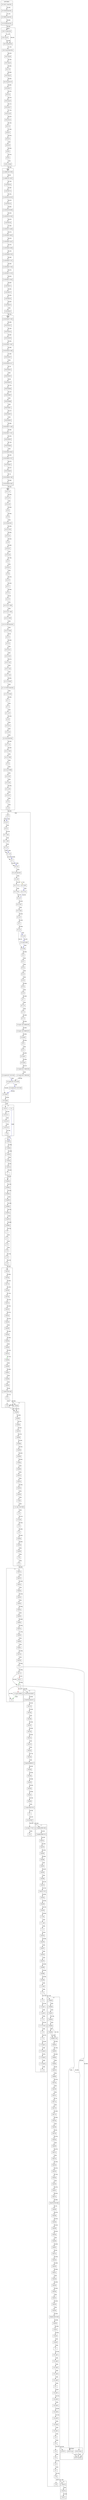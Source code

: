 digraph {
  fontname="sans-serif";
  concentrate=true;
  node[shape="box",fontname="sans-serif"];
  edge[fontname="sans-serif"];
  subgraph cluster_1_0 {
    label="1.0";
    v1_0_0_rc2_1[label="1.0.0-rc2-1",href="https://skyrising.github.io/mc-versions/version/1.0.0-rc2-1.json"];
    v1_0_0_rc1[label="1.0.0-rc1",href="https://skyrising.github.io/mc-versions/version/1.0.0-rc1.json"];
    v1_0_0_rc2_2[label="1.0.0-rc2-2",href="https://skyrising.github.io/mc-versions/version/1.0.0-rc2-2.json"];
    v1_0_0_rc2_3[label="1.0.0-rc2-3",href="https://skyrising.github.io/mc-versions/version/1.0.0-rc2-3.json"];
    v1_0_0[label="1.0.0",href="https://skyrising.github.io/mc-versions/version/1.0.0.json"];
    v1_0_1[label="1.0.1",href="https://skyrising.github.io/mc-versions/version/1.0.1.json"];
  }
  subgraph cluster_beta {
    label="beta";
    b1_9_pre6[label="b1.9-pre6",href="https://skyrising.github.io/mc-versions/version/b1.9-pre6.json"];
    b1_0[label="b1.0",href="https://skyrising.github.io/mc-versions/version/b1.0.json"];
    b1_0_01[label="b1.0_01",href="https://skyrising.github.io/mc-versions/version/b1.0_01.json"];
    b1_1_1245[label="b1.1-1245",href="https://skyrising.github.io/mc-versions/version/b1.1-1245.json"];
    b1_0_2[label="b1.0.2",href="https://skyrising.github.io/mc-versions/version/b1.0.2.json"];
    b1_1_1255[label="b1.1-1255",href="https://skyrising.github.io/mc-versions/version/b1.1-1255.json"];
    b1_1_01[label="b1.1_01",href="https://skyrising.github.io/mc-versions/version/b1.1_01.json"];
    b1_1_02[label="b1.1_02",href="https://skyrising.github.io/mc-versions/version/b1.1_02.json"];
    b1_2[label="b1.2",href="https://skyrising.github.io/mc-versions/version/b1.2.json"];
    b1_2_01[label="b1.2_01",href="https://skyrising.github.io/mc-versions/version/b1.2_01.json"];
    b1_2_02_launcher[label="b1.2_02-launcher",href="https://skyrising.github.io/mc-versions/version/b1.2_02-launcher.json"];
    b1_3_1713[label="b1.3-1713",href="https://skyrising.github.io/mc-versions/version/b1.3-1713.json"];
    b1_2_02[label="b1.2_02",href="https://skyrising.github.io/mc-versions/version/b1.2_02.json"];
    b1_3_1750[label="b1.3-1750",href="https://skyrising.github.io/mc-versions/version/b1.3-1750.json"];
    b1_3_01[label="b1.3_01",href="https://skyrising.github.io/mc-versions/version/b1.3_01.json"];
    b1_4_1507[label="b1.4-1507",href="https://skyrising.github.io/mc-versions/version/b1.4-1507.json"];
    b1_4_1634[label="b1.4-1634",href="https://skyrising.github.io/mc-versions/version/b1.4-1634.json"];
    b1_4_01[label="b1.4_01",href="https://skyrising.github.io/mc-versions/version/b1.4_01.json"];
    b1_5[label="b1.5",href="https://skyrising.github.io/mc-versions/version/b1.5.json"];
    b1_5_01[label="b1.5_01",href="https://skyrising.github.io/mc-versions/version/b1.5_01.json"];
    b1_6_tb3[label="b1.6-tb3",href="https://skyrising.github.io/mc-versions/version/b1.6-tb3.json"];
    b1_6_1[label="b1.6.1",href="https://skyrising.github.io/mc-versions/version/b1.6.1.json"];
    b1_6[label="b1.6",href="https://skyrising.github.io/mc-versions/version/b1.6.json"];
    b1_6_2[label="b1.6.2",href="https://skyrising.github.io/mc-versions/version/b1.6.2.json"];
    b1_6_3[label="b1.6.3",href="https://skyrising.github.io/mc-versions/version/b1.6.3.json"];
    b1_6_4[label="b1.6.4",href="https://skyrising.github.io/mc-versions/version/b1.6.4.json"];
    b1_6_5[label="b1.6.5",href="https://skyrising.github.io/mc-versions/version/b1.6.5.json"];
    b1_6_6[label="b1.6.6",href="https://skyrising.github.io/mc-versions/version/b1.6.6.json"];
    b1_7[label="b1.7",href="https://skyrising.github.io/mc-versions/version/b1.7.json"];
    b1_7_01[label="b1.7_01",href="https://skyrising.github.io/mc-versions/version/b1.7_01.json"];
    b1_7_3[label="b1.7.3",href="https://skyrising.github.io/mc-versions/version/b1.7.3.json"];
    b1_7_2[label="b1.7.2",href="https://skyrising.github.io/mc-versions/version/b1.7.2.json"];
    b1_8_pre1_201109081459[label="b1.8-pre1-201109081459",href="https://skyrising.github.io/mc-versions/version/b1.8-pre1-201109081459.json"];
    b1_8_1[label="b1.8.1",href="https://skyrising.github.io/mc-versions/version/b1.8.1.json"];
    b1_8[label="b1.8",href="https://skyrising.github.io/mc-versions/version/b1.8.json"];
    b1_8_pre1_201109091357[label="b1.8-pre1-201109091357",href="https://skyrising.github.io/mc-versions/version/b1.8-pre1-201109091357.json"];
    b1_8_pre2[label="b1.8-pre2",href="https://skyrising.github.io/mc-versions/version/b1.8-pre2.json"];
    b1_9_pre1[label="b1.9-pre1",href="https://skyrising.github.io/mc-versions/version/b1.9-pre1.json"];
    b1_9_pre2[label="b1.9-pre2",href="https://skyrising.github.io/mc-versions/version/b1.9-pre2.json"];
    b1_9_pre3_201110061350[label="b1.9-pre3-201110061350",href="https://skyrising.github.io/mc-versions/version/b1.9-pre3-201110061350.json"];
    b1_9_pre3_201110061402[label="b1.9-pre3-201110061402",href="https://skyrising.github.io/mc-versions/version/b1.9-pre3-201110061402.json"];
    b1_9_pre4_201110131434[label="b1.9-pre4-201110131434",href="https://skyrising.github.io/mc-versions/version/b1.9-pre4-201110131434.json"];
    b1_9_pre5[label="b1.9-pre5",href="https://skyrising.github.io/mc-versions/version/b1.9-pre5.json"];
    b1_3_1647[label="b1.3-1647",href="https://skyrising.github.io/mc-versions/version/b1.3-1647.json"];
    b1_3_1731[label="b1.3-1731",href="https://skyrising.github.io/mc-versions/version/b1.3-1731.json"];
    b1_5_02[label="b1.5_02",href="https://skyrising.github.io/mc-versions/version/b1.5_02.json"];
    b1_6_pre_trailer[label="b1.6-pre-trailer",href="https://skyrising.github.io/mc-versions/version/b1.6-pre-trailer.json"];
    b1_9_pre4_201110131425[label="b1.9-pre4-201110131425",href="https://skyrising.github.io/mc-versions/version/b1.9-pre4-201110131425.json"];
    b1_9_pre4_201110131440[label="b1.9-pre4-201110131440",href="https://skyrising.github.io/mc-versions/version/b1.9-pre4-201110131440.json"];
  }
  subgraph cluster_1_1 {
    label="1.1";
    v11w47a[label="11w47a",href="https://skyrising.github.io/mc-versions/version/11w47a.json"];
    v11w48a[label="11w48a",href="https://skyrising.github.io/mc-versions/version/11w48a.json"];
    v11w49a[label="11w49a",href="https://skyrising.github.io/mc-versions/version/11w49a.json"];
    v11w50a[label="11w50a",href="https://skyrising.github.io/mc-versions/version/11w50a.json"];
    v12w01a[label="12w01a",href="https://skyrising.github.io/mc-versions/version/12w01a.json"];
    v1_1[label="1.1",href="https://skyrising.github.io/mc-versions/version/1.1.json"];
  }
  subgraph cluster_1_2 {
    label="1.2";
    v12w03a[label="12w03a",href="https://skyrising.github.io/mc-versions/version/12w03a.json"];
    v1_2_1[label="1.2.1",href="https://skyrising.github.io/mc-versions/version/1.2.1.json"];
    v1_2[label="1.2",href="https://skyrising.github.io/mc-versions/version/1.2.json"];
    v1_2_2[label="1.2.2",href="https://skyrising.github.io/mc-versions/version/1.2.2.json"];
    v1_2_3[label="1.2.3",href="https://skyrising.github.io/mc-versions/version/1.2.3.json"];
    v1_2_4[label="1.2.4",href="https://skyrising.github.io/mc-versions/version/1.2.4.json"];
    v1_2_5[label="1.2.5",href="https://skyrising.github.io/mc-versions/version/1.2.5.json"];
    v12w04a[label="12w04a",href="https://skyrising.github.io/mc-versions/version/12w04a.json"];
    v12w05a[label="12w05a",href="https://skyrising.github.io/mc-versions/version/12w05a.json"];
    v12w05b[label="12w05b",href="https://skyrising.github.io/mc-versions/version/12w05b.json"];
    v12w06a[label="12w06a",href="https://skyrising.github.io/mc-versions/version/12w06a.json"];
    v12w07a[label="12w07a",href="https://skyrising.github.io/mc-versions/version/12w07a.json"];
    v12w07b[label="12w07b",href="https://skyrising.github.io/mc-versions/version/12w07b.json"];
    v12w08a[label="12w08a",href="https://skyrising.github.io/mc-versions/version/12w08a.json"];
  }
  subgraph cluster_1_3 {
    label="1.3";
    v12w15a[label="12w15a",href="https://skyrising.github.io/mc-versions/version/12w15a.json"];
    v12w16a[label="12w16a",href="https://skyrising.github.io/mc-versions/version/12w16a.json"];
    v12w17a[label="12w17a",href="https://skyrising.github.io/mc-versions/version/12w17a.json"];
    v12w18a[label="12w18a",href="https://skyrising.github.io/mc-versions/version/12w18a.json"];
    v12w19a[label="12w19a",href="https://skyrising.github.io/mc-versions/version/12w19a.json"];
    v12w21a[label="12w21a",href="https://skyrising.github.io/mc-versions/version/12w21a.json"];
    v12w21b[label="12w21b",href="https://skyrising.github.io/mc-versions/version/12w21b.json"];
    v12w22a[label="12w22a",href="https://skyrising.github.io/mc-versions/version/12w22a.json"];
    v12w23a[label="12w23a",href="https://skyrising.github.io/mc-versions/version/12w23a.json"];
    v12w23b[label="12w23b",href="https://skyrising.github.io/mc-versions/version/12w23b.json"];
    v12w24a[label="12w24a",href="https://skyrising.github.io/mc-versions/version/12w24a.json"];
    v12w25a[label="12w25a",href="https://skyrising.github.io/mc-versions/version/12w25a.json"];
    v12w26a[label="12w26a",href="https://skyrising.github.io/mc-versions/version/12w26a.json"];
    v12w27a[label="12w27a",href="https://skyrising.github.io/mc-versions/version/12w27a.json"];
    v12w30a[label="12w30a",href="https://skyrising.github.io/mc-versions/version/12w30a.json"];
    v1_3_1[label="1.3.1",href="https://skyrising.github.io/mc-versions/version/1.3.1.json"];
    v1_3_pre_07261249[label="1.3-pre-07261249",href="https://skyrising.github.io/mc-versions/version/1.3-pre-07261249.json"];
    v1_3_2[label="1.3.2",href="https://skyrising.github.io/mc-versions/version/1.3.2.json"];
    v12w30b[label="12w30b",href="https://skyrising.github.io/mc-versions/version/12w30b.json"];
    v12w30c[label="12w30c",href="https://skyrising.github.io/mc-versions/version/12w30c.json"];
    v12w30d[label="12w30d",href="https://skyrising.github.io/mc-versions/version/12w30d.json"];
    v12w30e[label="12w30e",href="https://skyrising.github.io/mc-versions/version/12w30e.json"];
  }
  subgraph cluster_alpha {
    label="alpha";
    a1_0_11[label="a1.0.11",href="https://skyrising.github.io/mc-versions/version/a1.0.11.json"];
    a1_0_10[label="a1.0.10",href="https://skyrising.github.io/mc-versions/version/a1.0.10.json"];
    a1_0_12[label="a1.0.12",href="https://skyrising.github.io/mc-versions/version/a1.0.12.json"];
    a1_0_13[label="a1.0.13",href="https://skyrising.github.io/mc-versions/version/a1.0.13.json"];
    a1_0_13_01_1038[label="a1.0.13_01-1038",href="https://skyrising.github.io/mc-versions/version/a1.0.13_01-1038.json"];
    a1_0_13_01_1444[label="a1.0.13_01-1444",href="https://skyrising.github.io/mc-versions/version/a1.0.13_01-1444.json"];
    a1_0_14_1603[label="a1.0.14-1603",href="https://skyrising.github.io/mc-versions/version/a1.0.14-1603.json"];
    a1_0_14_1659_launcher[label="a1.0.14-1659-launcher",href="https://skyrising.github.io/mc-versions/version/a1.0.14-1659-launcher.json"];
    a1_0_15[label="a1.0.15",href="https://skyrising.github.io/mc-versions/version/a1.0.15.json"];
    a1_0_14_1659[label="a1.0.14-1659",href="https://skyrising.github.io/mc-versions/version/a1.0.14-1659.json"];
    a1_0_16[label="a1.0.16",href="https://skyrising.github.io/mc-versions/version/a1.0.16.json"];
    a1_0_16_01[label="a1.0.16_01",href="https://skyrising.github.io/mc-versions/version/a1.0.16_01.json"];
    a1_0_16_02[label="a1.0.16_02",href="https://skyrising.github.io/mc-versions/version/a1.0.16_02.json"];
    a1_0_17_02[label="a1.0.17_02",href="https://skyrising.github.io/mc-versions/version/a1.0.17_02.json"];
    a1_0_17_03[label="a1.0.17_03",href="https://skyrising.github.io/mc-versions/version/a1.0.17_03.json"];
    a1_0_17_04[label="a1.0.17_04",href="https://skyrising.github.io/mc-versions/version/a1.0.17_04.json"];
    a1_1_0_101847[label="a1.1.0-101847",href="https://skyrising.github.io/mc-versions/version/a1.1.0-101847.json"];
    a1_0_2_01[label="a1.0.2_01",href="https://skyrising.github.io/mc-versions/version/a1.0.2_01.json"];
    a1_0_1_01[label="a1.0.1_01",href="https://skyrising.github.io/mc-versions/version/a1.0.1_01.json"];
    a1_0_2_02[label="a1.0.2_02",href="https://skyrising.github.io/mc-versions/version/a1.0.2_02.json"];
    a1_0_3[label="a1.0.3",href="https://skyrising.github.io/mc-versions/version/a1.0.3.json"];
    a1_0_4[label="a1.0.4",href="https://skyrising.github.io/mc-versions/version/a1.0.4.json"];
    a1_0_4_launcher[label="a1.0.4-launcher",href="https://skyrising.github.io/mc-versions/version/a1.0.4-launcher.json"];
    a1_0_5_2149[label="a1.0.5-2149",href="https://skyrising.github.io/mc-versions/version/a1.0.5-2149.json"];
    a1_0_5_01[label="a1.0.5_01",href="https://skyrising.github.io/mc-versions/version/a1.0.5_01.json"];
    a1_0_6[label="a1.0.6",href="https://skyrising.github.io/mc-versions/version/a1.0.6.json"];
    a1_0_6_01[label="a1.0.6_01",href="https://skyrising.github.io/mc-versions/version/a1.0.6_01.json"];
    a1_0_6_03[label="a1.0.6_03",href="https://skyrising.github.io/mc-versions/version/a1.0.6_03.json"];
    a1_0_7[label="a1.0.7",href="https://skyrising.github.io/mc-versions/version/a1.0.7.json"];
    a1_0_8_01[label="a1.0.8_01",href="https://skyrising.github.io/mc-versions/version/a1.0.8_01.json"];
    a1_0_9[label="a1.0.9",href="https://skyrising.github.io/mc-versions/version/a1.0.9.json"];
    a1_1_0_101847_launcher[label="a1.1.0-101847-launcher",href="https://skyrising.github.io/mc-versions/version/a1.1.0-101847-launcher.json"];
    a1_1_0_131933[label="a1.1.0-131933",href="https://skyrising.github.io/mc-versions/version/a1.1.0-131933.json"];
    a1_1_1[label="a1.1.1",href="https://skyrising.github.io/mc-versions/version/a1.1.1.json"];
    a1_1_2[label="a1.1.2",href="https://skyrising.github.io/mc-versions/version/a1.1.2.json"];
    a1_1_2_01[label="a1.1.2_01",href="https://skyrising.github.io/mc-versions/version/a1.1.2_01.json"];
    a1_2_0[label="a1.2.0",href="https://skyrising.github.io/mc-versions/version/a1.2.0.json"];
    a1_2_0_01[label="a1.2.0_01",href="https://skyrising.github.io/mc-versions/version/a1.2.0_01.json"];
    a1_2_0_02[label="a1.2.0_02",href="https://skyrising.github.io/mc-versions/version/a1.2.0_02.json"];
    a1_2_0_02_launcher[label="a1.2.0_02-launcher",href="https://skyrising.github.io/mc-versions/version/a1.2.0_02-launcher.json"];
    a1_2_1_01[label="a1.2.1_01",href="https://skyrising.github.io/mc-versions/version/a1.2.1_01.json"];
    a1_2_2_1624[label="a1.2.2-1624",href="https://skyrising.github.io/mc-versions/version/a1.2.2-1624.json"];
    a1_2_2_1938[label="a1.2.2-1938",href="https://skyrising.github.io/mc-versions/version/a1.2.2-1938.json"];
    a1_2_3[label="a1.2.3",href="https://skyrising.github.io/mc-versions/version/a1.2.3.json"];
    a1_2_3_01_0958[label="a1.2.3_01-0958",href="https://skyrising.github.io/mc-versions/version/a1.2.3_01-0958.json"];
    a1_2_3_02[label="a1.2.3_02",href="https://skyrising.github.io/mc-versions/version/a1.2.3_02.json"];
    a1_2_3_04[label="a1.2.3_04",href="https://skyrising.github.io/mc-versions/version/a1.2.3_04.json"];
    a1_2_3_05[label="a1.2.3_05",href="https://skyrising.github.io/mc-versions/version/a1.2.3_05.json"];
    a1_2_4_01[label="a1.2.4_01",href="https://skyrising.github.io/mc-versions/version/a1.2.4_01.json"];
    a1_2_5[label="a1.2.5",href="https://skyrising.github.io/mc-versions/version/a1.2.5.json"];
    a1_2_6[label="a1.2.6",href="https://skyrising.github.io/mc-versions/version/a1.2.6.json"];
  }
  subgraph cluster_infdev {
    label="infdev";
    inf_20100630_1835[label="inf-20100630-1835",href="https://skyrising.github.io/mc-versions/version/inf-20100630-1835.json"];
    inf_20100227_1433[label="inf-20100227-1433",href="https://skyrising.github.io/mc-versions/version/inf-20100227-1433.json"];
    inf_20100313[label="inf-20100313",href="https://skyrising.github.io/mc-versions/version/inf-20100313.json"];
    inf_20100316[label="inf-20100316",href="https://skyrising.github.io/mc-versions/version/inf-20100316.json"];
    inf_20100320[label="inf-20100320",href="https://skyrising.github.io/mc-versions/version/inf-20100320.json"];
    inf_20100321_1857[label="inf-20100321-1857",href="https://skyrising.github.io/mc-versions/version/inf-20100321-1857.json"];
    inf_20100325_1640[label="inf-20100325-1640",href="https://skyrising.github.io/mc-versions/version/inf-20100325-1640.json"];
    inf_20100327[label="inf-20100327",href="https://skyrising.github.io/mc-versions/version/inf-20100327.json"];
    inf_20100330_1611[label="inf-20100330-1611",href="https://skyrising.github.io/mc-versions/version/inf-20100330-1611.json"];
    inf_20100413[label="inf-20100413",href="https://skyrising.github.io/mc-versions/version/inf-20100413.json"];
    inf_20100414[label="inf-20100414",href="https://skyrising.github.io/mc-versions/version/inf-20100414.json"];
    inf_20100415[label="inf-20100415",href="https://skyrising.github.io/mc-versions/version/inf-20100415.json"];
    inf_20100420[label="inf-20100420",href="https://skyrising.github.io/mc-versions/version/inf-20100420.json"];
    inf_20100607[label="inf-20100607",href="https://skyrising.github.io/mc-versions/version/inf-20100607.json"];
    inf_20100608[label="inf-20100608",href="https://skyrising.github.io/mc-versions/version/inf-20100608.json"];
    inf_20100611[label="inf-20100611",href="https://skyrising.github.io/mc-versions/version/inf-20100611.json"];
    inf_20100615[label="inf-20100615",href="https://skyrising.github.io/mc-versions/version/inf-20100615.json"];
    inf_20100616[label="inf-20100616",href="https://skyrising.github.io/mc-versions/version/inf-20100616.json"];
    inf_20100617_1205[label="inf-20100617-1205",href="https://skyrising.github.io/mc-versions/version/inf-20100617-1205.json"];
    inf_20100617_1531[label="inf-20100617-1531",href="https://skyrising.github.io/mc-versions/version/inf-20100617-1531.json"];
    inf_20100618[label="inf-20100618",href="https://skyrising.github.io/mc-versions/version/inf-20100618.json"];
    inf_20100624[label="inf-20100624",href="https://skyrising.github.io/mc-versions/version/inf-20100624.json"];
    inf_20100625_0922[label="inf-20100625-0922",href="https://skyrising.github.io/mc-versions/version/inf-20100625-0922.json"];
    inf_20100625_1917[label="inf-20100625-1917",href="https://skyrising.github.io/mc-versions/version/inf-20100625-1917.json"];
    inf_20100627[label="inf-20100627",href="https://skyrising.github.io/mc-versions/version/inf-20100627.json"];
    inf_20100629[label="inf-20100629",href="https://skyrising.github.io/mc-versions/version/inf-20100629.json"];
    inf_20100630_1340[label="inf-20100630-1340",href="https://skyrising.github.io/mc-versions/version/inf-20100630-1340.json"];
  }
  subgraph cluster_classic {
    label="classic";
    c0_0_12a_03[label="c0.0.12a_03",href="https://skyrising.github.io/mc-versions/version/c0.0.12a_03.json"];
    c0_0_11a_launcher[label="c0.0.11a-launcher",href="https://skyrising.github.io/mc-versions/version/c0.0.11a-launcher.json"];
    c0_0_13a_launcher[label="c0.0.13a-launcher",href="https://skyrising.github.io/mc-versions/version/c0.0.13a-launcher.json"];
    c0_0_13a_03_launcher[label="c0.0.13a_03-launcher",href="https://skyrising.github.io/mc-versions/version/c0.0.13a_03-launcher.json"];
    c0_0_14a_08[label="c0.0.14a_08",href="https://skyrising.github.io/mc-versions/version/c0.0.14a_08.json"];
    c0_0_16a_02[label="c0.0.16a_02",href="https://skyrising.github.io/mc-versions/version/c0.0.16a_02.json"];
    c0_0_17a[label="c0.0.17a",href="https://skyrising.github.io/mc-versions/version/c0.0.17a.json"];
    c0_0_18a_02[label="c0.0.18a_02",href="https://skyrising.github.io/mc-versions/version/c0.0.18a_02.json"];
    c0_0_19a_06_0137[label="c0.0.19a_06-0137",href="https://skyrising.github.io/mc-versions/version/c0.0.19a_06-0137.json"];
    c0_0_20a_01[label="c0.0.20a_01",href="https://skyrising.github.io/mc-versions/version/c0.0.20a_01.json"];
    c0_0_21a[label="c0.0.21a",href="https://skyrising.github.io/mc-versions/version/c0.0.21a.json"];
    c0_0_22a_05[label="c0.0.22a_05",href="https://skyrising.github.io/mc-versions/version/c0.0.22a_05.json"];
    c0_0_23a_01[label="c0.0.23a_01",href="https://skyrising.github.io/mc-versions/version/c0.0.23a_01.json"];
    c0_24_st_03[label="c0.24_st_03",href="https://skyrising.github.io/mc-versions/version/c0.24_st_03.json"];
    c0_25_05_st[label="c0.25_05_st",href="https://skyrising.github.io/mc-versions/version/c0.25_05_st.json"];
    c0_27_st[label="c0.27_st",href="https://skyrising.github.io/mc-versions/version/c0.27_st.json"];
    c0_28_01[label="c0.28_01",href="https://skyrising.github.io/mc-versions/version/c0.28_01.json"];
    c0_29_01[label="c0.29_01",href="https://skyrising.github.io/mc-versions/version/c0.29_01.json"];
    c0_29_02[label="c0.29_02",href="https://skyrising.github.io/mc-versions/version/c0.29_02.json"];
    c0_30_s[label="c0.30-s",href="https://skyrising.github.io/mc-versions/version/c0.30-s.json"];
    c0_30_c_renew[label="c0.30-c-renew",href="https://skyrising.github.io/mc-versions/version/c0.30-c-renew.json"];
    c0_30_c[label="c0.30-c",href="https://skyrising.github.io/mc-versions/version/c0.30-c.json"];
  }
  subgraph cluster_pre_classic {
    label="pre-classic";
    rd_161348_launcher[label="rd-161348-launcher",href="https://skyrising.github.io/mc-versions/version/rd-161348-launcher.json"];
    rd_132328_launcher[label="rd-132328-launcher",href="https://skyrising.github.io/mc-versions/version/rd-132328-launcher.json"];
    rd_132211_launcher[label="rd-132211-launcher",href="https://skyrising.github.io/mc-versions/version/rd-132211-launcher.json"];
    rd_160052_launcher[label="rd-160052-launcher",href="https://skyrising.github.io/mc-versions/version/rd-160052-launcher.json"];
  }
  subgraph cluster_indev {
    label="indev";
    in_20091223_1459[label="in-20091223-1459",href="https://skyrising.github.io/mc-versions/version/in-20091223-1459.json"];
    in_20091231_2257[label="in-20091231-2257",href="https://skyrising.github.io/mc-versions/version/in-20091231-2257.json"];
    in_20100105[label="in-20100105",href="https://skyrising.github.io/mc-versions/version/in-20100105.json"];
    in_20100110[label="in-20100110",href="https://skyrising.github.io/mc-versions/version/in-20100110.json"];
    in_20100124_2310[label="in-20100124-2310",href="https://skyrising.github.io/mc-versions/version/in-20100124-2310.json"];
    in_20100125[label="in-20100125",href="https://skyrising.github.io/mc-versions/version/in-20100125.json"];
    in_20100128_2304[label="in-20100128-2304",href="https://skyrising.github.io/mc-versions/version/in-20100128-2304.json"];
    in_20100129_1452[label="in-20100129-1452",href="https://skyrising.github.io/mc-versions/version/in-20100129-1452.json"];
    in_20100130[label="in-20100130",href="https://skyrising.github.io/mc-versions/version/in-20100130.json"];
    in_20100131_2244[label="in-20100131-2244",href="https://skyrising.github.io/mc-versions/version/in-20100131-2244.json"];
    in_20100201_0025[label="in-20100201-0025",href="https://skyrising.github.io/mc-versions/version/in-20100201-0025.json"];
    in_20100201_2227[label="in-20100201-2227",href="https://skyrising.github.io/mc-versions/version/in-20100201-2227.json"];
    in_20100202_2330[label="in-20100202-2330",href="https://skyrising.github.io/mc-versions/version/in-20100202-2330.json"];
    in_20100206_2103[label="in-20100206-2103",href="https://skyrising.github.io/mc-versions/version/in-20100206-2103.json"];
    in_20100207_1101[label="in-20100207-1101",href="https://skyrising.github.io/mc-versions/version/in-20100207-1101.json"];
    in_20100207_1703[label="in-20100207-1703",href="https://skyrising.github.io/mc-versions/version/in-20100207-1703.json"];
    in_20100212_1210[label="in-20100212-1210",href="https://skyrising.github.io/mc-versions/version/in-20100212-1210.json"];
    in_20100212_1622[label="in-20100212-1622",href="https://skyrising.github.io/mc-versions/version/in-20100212-1622.json"];
    in_20100213[label="in-20100213",href="https://skyrising.github.io/mc-versions/version/in-20100213.json"];
    in_20100214[label="in-20100214",href="https://skyrising.github.io/mc-versions/version/in-20100214.json"];
    in_20100218[label="in-20100218",href="https://skyrising.github.io/mc-versions/version/in-20100218.json"];
    in_20100219[label="in-20100219",href="https://skyrising.github.io/mc-versions/version/in-20100219.json"];
    in_20100223[label="in-20100223",href="https://skyrising.github.io/mc-versions/version/in-20100223.json"];
  }
  subgraph cluster_1_5 {
    label="1.5";
    v1_5_2[label="1.5.2",href="https://skyrising.github.io/mc-versions/version/1.5.2.json"];
    v1_5_2_pre_250903[label="1.5.2-pre-250903",href="https://skyrising.github.io/mc-versions/version/1.5.2-pre-250903.json"];
    v1_5_1[label="1.5.1",href="https://skyrising.github.io/mc-versions/version/1.5.1.json"];
    v13w12_[label="13w12~",href="https://skyrising.github.io/mc-versions/version/13w12~.json"];
    v13w11a[label="13w11a",href="https://skyrising.github.io/mc-versions/version/13w11a.json"];
    v13w01a[label="13w01a",href="https://skyrising.github.io/mc-versions/version/13w01a.json"];
    v1_5[label="1.5",href="https://skyrising.github.io/mc-versions/version/1.5.json"];
    v13w01b[label="13w01b",href="https://skyrising.github.io/mc-versions/version/13w01b.json"];
    v13w02a[label="13w02a",href="https://skyrising.github.io/mc-versions/version/13w02a.json"];
    v13w02b[label="13w02b",href="https://skyrising.github.io/mc-versions/version/13w02b.json"];
    v13w03a[label="13w03a",href="https://skyrising.github.io/mc-versions/version/13w03a.json"];
    v13w04a[label="13w04a",href="https://skyrising.github.io/mc-versions/version/13w04a.json"];
    v13w05a[label="13w05a",href="https://skyrising.github.io/mc-versions/version/13w05a.json"];
    v13w05b[label="13w05b",href="https://skyrising.github.io/mc-versions/version/13w05b.json"];
    v13w06a[label="13w06a",href="https://skyrising.github.io/mc-versions/version/13w06a.json"];
    v13w07a[label="13w07a",href="https://skyrising.github.io/mc-versions/version/13w07a.json"];
    v13w09a[label="13w09a",href="https://skyrising.github.io/mc-versions/version/13w09a.json"];
    v13w09b[label="13w09b",href="https://skyrising.github.io/mc-versions/version/13w09b.json"];
    v13w09c[label="13w09c",href="https://skyrising.github.io/mc-versions/version/13w09c.json"];
    v13w10a[label="13w10a",href="https://skyrising.github.io/mc-versions/version/13w10a.json"];
    v13w10b[label="13w10b",href="https://skyrising.github.io/mc-versions/version/13w10b.json"];
  }
  subgraph cluster_1_4 {
    label="1.4";
    v12w32a[label="12w32a",href="https://skyrising.github.io/mc-versions/version/12w32a.json"];
    v12w34a[label="12w34a",href="https://skyrising.github.io/mc-versions/version/12w34a.json"];
    v1_4_1_pre_10231538[label="1.4.1-pre-10231538",href="https://skyrising.github.io/mc-versions/version/1.4.1-pre-10231538.json"];
    v1_4_pre[label="1.4-pre",href="https://skyrising.github.io/mc-versions/version/1.4-pre.json"];
    v1_4_2[label="1.4.2",href="https://skyrising.github.io/mc-versions/version/1.4.2.json"];
    v1_4_3_pre[label="1.4.3-pre",href="https://skyrising.github.io/mc-versions/version/1.4.3-pre.json"];
    v1_4_4[label="1.4.4",href="https://skyrising.github.io/mc-versions/version/1.4.4.json"];
    v1_4_5[label="1.4.5",href="https://skyrising.github.io/mc-versions/version/1.4.5.json"];
    v12w49a[label="12w49a",href="https://skyrising.github.io/mc-versions/version/12w49a.json"];
    v1_4_7[label="1.4.7",href="https://skyrising.github.io/mc-versions/version/1.4.7.json"];
    v1_4_6[label="1.4.6",href="https://skyrising.github.io/mc-versions/version/1.4.6.json"];
    v12w34b[label="12w34b",href="https://skyrising.github.io/mc-versions/version/12w34b.json"];
    v12w36a[label="12w36a",href="https://skyrising.github.io/mc-versions/version/12w36a.json"];
    v12w37a[label="12w37a",href="https://skyrising.github.io/mc-versions/version/12w37a.json"];
    v12w38a[label="12w38a",href="https://skyrising.github.io/mc-versions/version/12w38a.json"];
    v12w38b[label="12w38b",href="https://skyrising.github.io/mc-versions/version/12w38b.json"];
    v12w39a[label="12w39a",href="https://skyrising.github.io/mc-versions/version/12w39a.json"];
    v12w39b[label="12w39b",href="https://skyrising.github.io/mc-versions/version/12w39b.json"];
    v12w40a[label="12w40a",href="https://skyrising.github.io/mc-versions/version/12w40a.json"];
    v12w40b[label="12w40b",href="https://skyrising.github.io/mc-versions/version/12w40b.json"];
    v12w41a[label="12w41a",href="https://skyrising.github.io/mc-versions/version/12w41a.json"];
    v12w41b[label="12w41b",href="https://skyrising.github.io/mc-versions/version/12w41b.json"];
    v12w42a[label="12w42a",href="https://skyrising.github.io/mc-versions/version/12w42a.json"];
    v12w42b[label="12w42b",href="https://skyrising.github.io/mc-versions/version/12w42b.json"];
    v12w50a[label="12w50a",href="https://skyrising.github.io/mc-versions/version/12w50a.json"];
    v12w50b[label="12w50b",href="https://skyrising.github.io/mc-versions/version/12w50b.json"];
  }
  subgraph cluster_1_6 {
    label="1.6";
    v13w16a_04192037[label="13w16a-04192037",href="https://skyrising.github.io/mc-versions/version/13w16a-04192037.json"];
    v1_6_1[label="1.6.1",href="https://skyrising.github.io/mc-versions/version/1.6.1.json"];
    v1_6_pre_06251516[label="1.6-pre-06251516",href="https://skyrising.github.io/mc-versions/version/1.6-pre-06251516.json"];
    v1_6_2_091847[label="1.6.2-091847",href="https://skyrising.github.io/mc-versions/version/1.6.2-091847.json"];
    v1_6_3_pre_171231[label="1.6.3-pre-171231",href="https://skyrising.github.io/mc-versions/version/1.6.3-pre-171231.json"];
    v1_6_4[label="1.6.4",href="https://skyrising.github.io/mc-versions/version/1.6.4.json"];
    v13w16b_04232151[label="13w16b-04232151",href="https://skyrising.github.io/mc-versions/version/13w16b-04232151.json"];
    v13w17a[label="13w17a",href="https://skyrising.github.io/mc-versions/version/13w17a.json"];
    v13w18a[label="13w18a",href="https://skyrising.github.io/mc-versions/version/13w18a.json"];
    v13w18b[label="13w18b",href="https://skyrising.github.io/mc-versions/version/13w18b.json"];
    v13w18c[label="13w18c",href="https://skyrising.github.io/mc-versions/version/13w18c.json"];
    v13w19a[label="13w19a",href="https://skyrising.github.io/mc-versions/version/13w19a.json"];
    v13w21a[label="13w21a",href="https://skyrising.github.io/mc-versions/version/13w21a.json"];
    v13w21b[label="13w21b",href="https://skyrising.github.io/mc-versions/version/13w21b.json"];
    v13w22a[label="13w22a",href="https://skyrising.github.io/mc-versions/version/13w22a.json"];
    v13w23a[label="13w23a",href="https://skyrising.github.io/mc-versions/version/13w23a.json"];
    v13w23b_06080101[label="13w23b-06080101",href="https://skyrising.github.io/mc-versions/version/13w23b-06080101.json"];
    v13w24a[label="13w24a",href="https://skyrising.github.io/mc-versions/version/13w24a.json"];
    v13w24b[label="13w24b",href="https://skyrising.github.io/mc-versions/version/13w24b.json"];
    v13w25a[label="13w25a",href="https://skyrising.github.io/mc-versions/version/13w25a.json"];
    v13w25b[label="13w25b",href="https://skyrising.github.io/mc-versions/version/13w25b.json"];
    v13w25c[label="13w25c",href="https://skyrising.github.io/mc-versions/version/13w25c.json"];
    v13w26a[label="13w26a",href="https://skyrising.github.io/mc-versions/version/13w26a.json"];
  }
  subgraph cluster_1_7 {
    label="1.7";
    v13w36a_09051446[label="13w36a-09051446",href="https://skyrising.github.io/mc-versions/version/13w36a-09051446.json"];
    v1_7_1_pre[label="1.7.1-pre",href="https://skyrising.github.io/mc-versions/version/1.7.1-pre.json"];
    v1_7_pre[label="1.7-pre",href="https://skyrising.github.io/mc-versions/version/1.7-pre.json"];
    v1_7_2[label="1.7.2",href="https://skyrising.github.io/mc-versions/version/1.7.2.json"];
    v1_7_10_pre2[label="1.7.10-pre2",href="https://skyrising.github.io/mc-versions/version/1.7.10-pre2.json"];
    v1_7_10_pre1[label="1.7.10-pre1",href="https://skyrising.github.io/mc-versions/version/1.7.10-pre1.json"];
    v1_7_10_pre3[label="1.7.10-pre3",href="https://skyrising.github.io/mc-versions/version/1.7.10-pre3.json"];
    v1_7_10_pre4[label="1.7.10-pre4",href="https://skyrising.github.io/mc-versions/version/1.7.10-pre4.json"];
    v1_7_10[label="1.7.10",href="https://skyrising.github.io/mc-versions/version/1.7.10.json"];
    v13w47a[label="13w47a",href="https://skyrising.github.io/mc-versions/version/13w47a.json"];
    v1_7_4[label="1.7.4",href="https://skyrising.github.io/mc-versions/version/1.7.4.json"];
    v1_7_3_pre[label="1.7.3-pre",href="https://skyrising.github.io/mc-versions/version/1.7.3-pre.json"];
    v1_7_5[label="1.7.5",href="https://skyrising.github.io/mc-versions/version/1.7.5.json"];
    v1_7_6_pre1[label="1.7.6-pre1",href="https://skyrising.github.io/mc-versions/version/1.7.6-pre1.json"];
    v1_7_7_101331[label="1.7.7-101331",href="https://skyrising.github.io/mc-versions/version/1.7.7-101331.json"];
    v1_7_6[label="1.7.6",href="https://skyrising.github.io/mc-versions/version/1.7.6.json"];
    v1_7_6_pre2[label="1.7.6-pre2",href="https://skyrising.github.io/mc-versions/version/1.7.6-pre2.json"];
    v1_7_8[label="1.7.8",href="https://skyrising.github.io/mc-versions/version/1.7.8.json"];
    v1_7_9[label="1.7.9",href="https://skyrising.github.io/mc-versions/version/1.7.9.json"];
    v13w36b_09061310[label="13w36b-09061310",href="https://skyrising.github.io/mc-versions/version/13w36b-09061310.json"];
    v13w37a[label="13w37a",href="https://skyrising.github.io/mc-versions/version/13w37a.json"];
    v13w37b[label="13w37b",href="https://skyrising.github.io/mc-versions/version/13w37b.json"];
    v13w38a[label="13w38a",href="https://skyrising.github.io/mc-versions/version/13w38a.json"];
    v13w38b[label="13w38b",href="https://skyrising.github.io/mc-versions/version/13w38b.json"];
    v13w38c[label="13w38c",href="https://skyrising.github.io/mc-versions/version/13w38c.json"];
    v13w39a[label="13w39a",href="https://skyrising.github.io/mc-versions/version/13w39a.json"];
    v13w39b[label="13w39b",href="https://skyrising.github.io/mc-versions/version/13w39b.json"];
    v13w41a[label="13w41a",href="https://skyrising.github.io/mc-versions/version/13w41a.json"];
    v13w41b_1523[label="13w41b-1523",href="https://skyrising.github.io/mc-versions/version/13w41b-1523.json"];
    v13w42a[label="13w42a",href="https://skyrising.github.io/mc-versions/version/13w42a.json"];
    v13w42b[label="13w42b",href="https://skyrising.github.io/mc-versions/version/13w42b.json"];
    v13w43a[label="13w43a",href="https://skyrising.github.io/mc-versions/version/13w43a.json"];
    v13w47b[label="13w47b",href="https://skyrising.github.io/mc-versions/version/13w47b.json"];
    v13w47c[label="13w47c",href="https://skyrising.github.io/mc-versions/version/13w47c.json"];
    v13w47d[label="13w47d",href="https://skyrising.github.io/mc-versions/version/13w47d.json"];
    v13w47e[label="13w47e",href="https://skyrising.github.io/mc-versions/version/13w47e.json"];
    v13w48a[label="13w48a",href="https://skyrising.github.io/mc-versions/version/13w48a.json"];
    v13w48b[label="13w48b",href="https://skyrising.github.io/mc-versions/version/13w48b.json"];
    v13w49a[label="13w49a",href="https://skyrising.github.io/mc-versions/version/13w49a.json"];
  }
  subgraph cluster_1_8 {
    label="1.8";
    v14w02a[label="14w02a",href="https://skyrising.github.io/mc-versions/version/14w02a.json"];
    v1_8_1_pre1[label="1.8.1-pre1",href="https://skyrising.github.io/mc-versions/version/1.8.1-pre1.json"];
    v1_8[label="1.8",href="https://skyrising.github.io/mc-versions/version/1.8.json"];
    v1_8_pre2[label="1.8-pre2",href="https://skyrising.github.io/mc-versions/version/1.8-pre2.json"];
    v1_8_pre1[label="1.8-pre1",href="https://skyrising.github.io/mc-versions/version/1.8-pre1.json"];
    v1_8_pre3[label="1.8-pre3",href="https://skyrising.github.io/mc-versions/version/1.8-pre3.json"];
    v1_8_2_pre1[label="1.8.2-pre1",href="https://skyrising.github.io/mc-versions/version/1.8.2-pre1.json"];
    v1_8_1[label="1.8.1",href="https://skyrising.github.io/mc-versions/version/1.8.1.json"];
    v1_8_1_pre2[label="1.8.1-pre2",href="https://skyrising.github.io/mc-versions/version/1.8.1-pre2.json"];
    v1_8_1_pre3[label="1.8.1-pre3",href="https://skyrising.github.io/mc-versions/version/1.8.1-pre3.json"];
    v1_8_1_pre4[label="1.8.1-pre4",href="https://skyrising.github.io/mc-versions/version/1.8.1-pre4.json"];
    v1_8_1_pre5[label="1.8.1-pre5",href="https://skyrising.github.io/mc-versions/version/1.8.1-pre5.json"];
    v1_8_3[label="1.8.3",href="https://skyrising.github.io/mc-versions/version/1.8.3.json"];
    v1_8_2[label="1.8.2",href="https://skyrising.github.io/mc-versions/version/1.8.2.json"];
    v1_8_2_pre2[label="1.8.2-pre2",href="https://skyrising.github.io/mc-versions/version/1.8.2-pre2.json"];
    v1_8_2_pre3[label="1.8.2-pre3",href="https://skyrising.github.io/mc-versions/version/1.8.2-pre3.json"];
    v1_8_2_pre4[label="1.8.2-pre4",href="https://skyrising.github.io/mc-versions/version/1.8.2-pre4.json"];
    v1_8_2_pre5[label="1.8.2-pre5",href="https://skyrising.github.io/mc-versions/version/1.8.2-pre5.json"];
    v1_8_2_pre6[label="1.8.2-pre6",href="https://skyrising.github.io/mc-versions/version/1.8.2-pre6.json"];
    v1_8_2_pre7[label="1.8.2-pre7",href="https://skyrising.github.io/mc-versions/version/1.8.2-pre7.json"];
    v1_8_4[label="1.8.4",href="https://skyrising.github.io/mc-versions/version/1.8.4.json"];
    v1_8_5[label="1.8.5",href="https://skyrising.github.io/mc-versions/version/1.8.5.json"];
    v1_8_6[label="1.8.6",href="https://skyrising.github.io/mc-versions/version/1.8.6.json"];
    v1_8_7[label="1.8.7",href="https://skyrising.github.io/mc-versions/version/1.8.7.json"];
    v1_8_8[label="1.8.8",href="https://skyrising.github.io/mc-versions/version/1.8.8.json"];
    v1_8_9[label="1.8.9",href="https://skyrising.github.io/mc-versions/version/1.8.9.json"];
    v14w02b[label="14w02b",href="https://skyrising.github.io/mc-versions/version/14w02b.json"];
    v14w02c[label="14w02c",href="https://skyrising.github.io/mc-versions/version/14w02c.json"];
    v14w03a[label="14w03a",href="https://skyrising.github.io/mc-versions/version/14w03a.json"];
    v14w03b[label="14w03b",href="https://skyrising.github.io/mc-versions/version/14w03b.json"];
    v14w04a[label="14w04a",href="https://skyrising.github.io/mc-versions/version/14w04a.json"];
    v14w04b_1554[label="14w04b-1554",href="https://skyrising.github.io/mc-versions/version/14w04b-1554.json"];
    v14w05a[label="14w05a",href="https://skyrising.github.io/mc-versions/version/14w05a.json"];
    v14w05b[label="14w05b",href="https://skyrising.github.io/mc-versions/version/14w05b.json"];
    v14w06a[label="14w06a",href="https://skyrising.github.io/mc-versions/version/14w06a.json"];
    v14w06b[label="14w06b",href="https://skyrising.github.io/mc-versions/version/14w06b.json"];
    v14w07a[label="14w07a",href="https://skyrising.github.io/mc-versions/version/14w07a.json"];
    v14w08a[label="14w08a",href="https://skyrising.github.io/mc-versions/version/14w08a.json"];
    v14w10a[label="14w10a",href="https://skyrising.github.io/mc-versions/version/14w10a.json"];
    v14w10b[label="14w10b",href="https://skyrising.github.io/mc-versions/version/14w10b.json"];
    v14w10c[label="14w10c",href="https://skyrising.github.io/mc-versions/version/14w10c.json"];
    v14w11a[label="14w11a",href="https://skyrising.github.io/mc-versions/version/14w11a.json"];
    v14w11b[label="14w11b",href="https://skyrising.github.io/mc-versions/version/14w11b.json"];
    v14w17a[label="14w17a",href="https://skyrising.github.io/mc-versions/version/14w17a.json"];
    v14w18a[label="14w18a",href="https://skyrising.github.io/mc-versions/version/14w18a.json"];
    v14w18b[label="14w18b",href="https://skyrising.github.io/mc-versions/version/14w18b.json"];
    v14w19a[label="14w19a",href="https://skyrising.github.io/mc-versions/version/14w19a.json"];
    v14w20a[label="14w20a",href="https://skyrising.github.io/mc-versions/version/14w20a.json"];
    v14w20b[label="14w20b",href="https://skyrising.github.io/mc-versions/version/14w20b.json"];
    v14w21a[label="14w21a",href="https://skyrising.github.io/mc-versions/version/14w21a.json"];
    v14w21b[label="14w21b",href="https://skyrising.github.io/mc-versions/version/14w21b.json"];
    v14w25a[label="14w25a",href="https://skyrising.github.io/mc-versions/version/14w25a.json"];
    v14w25b[label="14w25b",href="https://skyrising.github.io/mc-versions/version/14w25b.json"];
    v14w26a[label="14w26a",href="https://skyrising.github.io/mc-versions/version/14w26a.json"];
    v14w26b[label="14w26b",href="https://skyrising.github.io/mc-versions/version/14w26b.json"];
    v14w26c[label="14w26c",href="https://skyrising.github.io/mc-versions/version/14w26c.json"];
    v14w27a[label="14w27a",href="https://skyrising.github.io/mc-versions/version/14w27a.json"];
    v14w27b_07021646[label="14w27b-07021646",href="https://skyrising.github.io/mc-versions/version/14w27b-07021646.json"];
    v14w28a[label="14w28a",href="https://skyrising.github.io/mc-versions/version/14w28a.json"];
    v14w28b[label="14w28b",href="https://skyrising.github.io/mc-versions/version/14w28b.json"];
    v14w29a[label="14w29a",href="https://skyrising.github.io/mc-versions/version/14w29a.json"];
    v14w29b[label="14w29b",href="https://skyrising.github.io/mc-versions/version/14w29b.json"];
    v14w30a[label="14w30a",href="https://skyrising.github.io/mc-versions/version/14w30a.json"];
    v14w30b[label="14w30b",href="https://skyrising.github.io/mc-versions/version/14w30b.json"];
    v14w30c[label="14w30c",href="https://skyrising.github.io/mc-versions/version/14w30c.json"];
    v14w31a[label="14w31a",href="https://skyrising.github.io/mc-versions/version/14w31a.json"];
    v14w32a[label="14w32a",href="https://skyrising.github.io/mc-versions/version/14w32a.json"];
    v14w32b[label="14w32b",href="https://skyrising.github.io/mc-versions/version/14w32b.json"];
    v14w32c[label="14w32c",href="https://skyrising.github.io/mc-versions/version/14w32c.json"];
    v14w32d[label="14w32d",href="https://skyrising.github.io/mc-versions/version/14w32d.json"];
    v14w33a[label="14w33a",href="https://skyrising.github.io/mc-versions/version/14w33a.json"];
    v14w33b[label="14w33b",href="https://skyrising.github.io/mc-versions/version/14w33b.json"];
    v14w33c[label="14w33c",href="https://skyrising.github.io/mc-versions/version/14w33c.json"];
    v14w34a[label="14w34a",href="https://skyrising.github.io/mc-versions/version/14w34a.json"];
    v14w34b[label="14w34b",href="https://skyrising.github.io/mc-versions/version/14w34b.json"];
    v14w34c_08191549[label="14w34c-08191549",href="https://skyrising.github.io/mc-versions/version/14w34c-08191549.json"];
    v14w34d[label="14w34d",href="https://skyrising.github.io/mc-versions/version/14w34d.json"];
  }
  subgraph cluster_1_9 {
    label="1.9";
    v15w31a[label="15w31a",href="https://skyrising.github.io/mc-versions/version/15w31a.json"];
    v15w31b[label="15w31b",href="https://skyrising.github.io/mc-versions/version/15w31b.json"];
    v15w31c[label="15w31c",href="https://skyrising.github.io/mc-versions/version/15w31c.json"];
  }
  subgraph cluster_april_fools {
    label="april-fools";
    af_2013_blue[label="af-2013-blue",href="https://skyrising.github.io/mc-versions/version/af-2013-blue.json"];
    af_2013_purple[label="af-2013-purple",href="https://skyrising.github.io/mc-versions/version/af-2013-purple.json"];
    af_2013_red[label="af-2013-red",href="https://skyrising.github.io/mc-versions/version/af-2013-red.json"];
    af_2015[label="af-2015",href="https://skyrising.github.io/mc-versions/version/af-2015.json"];
  }
  v1_0_0_rc1 -> v1_0_0_rc2_1[label="99.93%",href="client/1.0/1.0.0-rc1%231.0.0-rc2-1.match"];
  v1_0_0_rc2_1 -> v1_0_0_rc2_2[label="100%",href="client/1.0/1.0.0-rc2-1%231.0.0-rc2-2.match"];
  v1_0_0_rc2_2 -> v1_0_0_rc2_3[label="100%",href="client/1.0/1.0.0-rc2-2%231.0.0-rc2-3.match"];
  v1_0_0_rc2_3 -> v1_0_0[label="99.34%",href="client/1.0/1.0.0-rc2-3%231.0.0.match"];
  b1_9_pre6 -> v1_0_0_rc1[label="100%",href="client/1.0/b1.9-pre6%231.0.0-rc1.match"];
  v1_0_0 -> v11w47a[label="100%",href="client/1.1/1.0.0%2311w47a.match"];
  v11w47a -> v11w48a[label="99.99%",href="client/1.1/11w47a%2311w48a.match"];
  v11w48a -> v11w49a[label="99.99%",href="client/1.1/11w48a%2311w49a.match"];
  v11w49a -> v11w50a[label="100%",href="client/1.1/11w49a%2311w50a.match"];
  v11w50a -> v12w01a[label="99.9%",href="client/1.1/11w50a%2312w01a.match"];
  v12w01a -> v1_1[label="99.82%",href="client/1.1/12w01a%231.1.match"];
  v1_1 -> v12w03a[label="99.96%",href="client/1.2/1.1%2312w03a.match"];
  v1_2 -> v1_2_1[label="100%",href="client/1.2/1.2%231.2.1.match"];
  v1_2_1 -> v1_2_2[label="100%",href="client/1.2/1.2.1%231.2.2.match"];
  v1_2_2 -> v1_2_3[label="100%",href="client/1.2/1.2.2%231.2.3.match"];
  v1_2_3 -> v1_2_4[label="99.97%",href="client/1.2/1.2.3%231.2.4.match"];
  v1_2_4 -> v1_2_5[label="99.81%",href="client/1.2/1.2.4%231.2.5.match"];
  v12w03a -> v12w04a[label="99.97%",href="client/1.2/12w03a%2312w04a.match"];
  v12w04a -> v12w05a[label="99.92%",href="client/1.2/12w04a%2312w05a.match"];
  v12w05a -> v12w05b[label="100%",href="client/1.2/12w05a%2312w05b.match"];
  v12w05b -> v12w06a[label="99.45%",href="client/1.2/12w05b%2312w06a.match"];
  v12w06a -> v12w07a[label="98.97%",href="client/1.2/12w06a%2312w07a.match"];
  v12w07a -> v12w07b[label="100%",href="client/1.2/12w07a%2312w07b.match"];
  v12w07b -> v12w08a[label="99.86%",href="client/1.2/12w07b%2312w08a.match"];
  v12w08a -> v1_2[label="99.97%",href="client/1.2/12w08a%231.2.match"];
  v1_2_5 -> v12w15a[label="99.35%",href="client/1.3/1.2.5%2312w15a.match"];
  v12w15a -> v12w16a[label="99.98%",href="client/1.3/12w15a%2312w16a.match"];
  v12w16a -> v12w17a[label="99.86%",href="client/1.3/12w16a%2312w17a.match"];
  v12w17a -> v12w18a[label="98.29%",href="client/1.3/12w17a%2312w18a.match"];
  v12w18a -> v12w19a[label="99.79%",href="client/1.3/12w18a%2312w19a.match"];
  v12w19a -> v12w21a[label="99.47%",href="client/1.3/12w19a%2312w21a.match"];
  v12w21a -> v12w21b[label="99.95%",href="client/1.3/12w21a%2312w21b.match"];
  v12w21b -> v12w22a[label="99.97%",href="client/1.3/12w21b%2312w22a.match"];
  v12w22a -> v12w23a[label="99.97%",href="client/1.3/12w22a%2312w23a.match"];
  v12w23a -> v12w23b[label="100%",href="client/1.3/12w23a%2312w23b.match"];
  v12w23b -> v12w24a[label="99.28%",href="client/1.3/12w23b%2312w24a.match"];
  v12w24a -> v12w25a[label="99.58%",href="client/1.3/12w24a%2312w25a.match"];
  v12w25a -> v12w26a[label="100%",href="client/1.3/12w25a%2312w26a.match"];
  v12w26a -> v12w27a[label="99.95%",href="client/1.3/12w26a%2312w27a.match"];
  a1_0_10 -> a1_0_11[label="99.93%",href="client/alpha/a1.0.10%23a1.0.11.match"];
  a1_0_11 -> a1_0_12[label="99.98%",href="client/alpha/a1.0.11%23a1.0.12.match"];
  a1_0_12 -> a1_0_13[label="99.9%",href="client/alpha/a1.0.12%23a1.0.13.match"];
  a1_0_13 -> a1_0_13_01_1038[label="100%",href="client/alpha/a1.0.13%23a1.0.13_01-1038.match"];
  a1_0_13_01_1038 -> a1_0_13_01_1444[label="100%",href="client/alpha/a1.0.13_01-1038%23a1.0.13_01-1444.match"];
  a1_0_13_01_1444 -> a1_0_14_1603[label="100%",href="client/alpha/a1.0.13_01-1444%23a1.0.14-1603.match"];
  a1_0_14_1603 -> a1_0_14_1659_launcher[label="100%",href="client/alpha/a1.0.14-1603%23a1.0.14-1659-launcher.match"];
  a1_0_14_1659 -> a1_0_15[label="99.9%",href="client/alpha/a1.0.14-1659%23a1.0.15.match"];
  a1_0_14_1659_launcher -> a1_0_14_1659[label="100%",href="client/alpha/a1.0.14-1659-launcher%23a1.0.14-1659.match"];
  a1_0_15 -> a1_0_16[label="99.98%",href="client/alpha/a1.0.15%23a1.0.16.match"];
  a1_0_16 -> a1_0_16_01[label="100%",href="client/alpha/a1.0.16%23a1.0.16_01.match"];
  a1_0_16_01 -> a1_0_16_02[label="100%",href="client/alpha/a1.0.16_01%23a1.0.16_02.match"];
  a1_0_16_02 -> a1_0_17_02[label="99.81%",href="client/alpha/a1.0.16_02%23a1.0.17_02.match"];
  a1_0_17_02 -> a1_0_17_03[label="100%",href="client/alpha/a1.0.17_02%23a1.0.17_03.match"];
  a1_0_17_03 -> a1_0_17_04[label="100%",href="client/alpha/a1.0.17_03%23a1.0.17_04.match"];
  a1_0_17_04 -> a1_1_0_101847[label="99.86%",href="client/alpha/a1.0.17_04%23a1.1.0-101847.match"];
  a1_0_1_01 -> a1_0_2_01[label="99.99%",href="client/alpha/a1.0.1_01%23a1.0.2_01.match"];
  a1_0_2_01 -> a1_0_2_02[label="100%",href="client/alpha/a1.0.2_01%23a1.0.2_02.match"];
  a1_0_2_02 -> a1_0_3[label="99.96%",href="client/alpha/a1.0.2_02%23a1.0.3.match"];
  a1_0_3 -> a1_0_4[label="99.99%",href="client/alpha/a1.0.3%23a1.0.4.match"];
  a1_0_4 -> a1_0_4_launcher[label="100%",href="client/alpha/a1.0.4%23a1.0.4-launcher.match"];
  a1_0_4_launcher -> a1_0_5_2149[label="99.99%",href="client/alpha/a1.0.4-launcher%23a1.0.5-2149.match"];
  a1_0_5_2149 -> a1_0_5_01[label="99.98%",href="client/alpha/a1.0.5-2149%23a1.0.5_01.match"];
  a1_0_5_01 -> a1_0_6[label="99.95%",href="client/alpha/a1.0.5_01%23a1.0.6.match"];
  a1_0_6 -> a1_0_6_01[label="99.98%",href="client/alpha/a1.0.6%23a1.0.6_01.match"];
  a1_0_6_01 -> a1_0_6_03[label="100%",href="client/alpha/a1.0.6_01%23a1.0.6_03.match"];
  a1_0_6_03 -> a1_0_7[label="99.79%",href="client/alpha/a1.0.6_03%23a1.0.7.match"];
  a1_0_7 -> a1_0_8_01[label="100%",href="client/alpha/a1.0.7%23a1.0.8_01.match"];
  a1_0_8_01 -> a1_0_9[label="100%",href="client/alpha/a1.0.8_01%23a1.0.9.match"];
  a1_0_9 -> a1_0_10[label="99.97%",href="client/alpha/a1.0.9%23a1.0.10.match"];
  a1_1_0_101847 -> a1_1_0_101847_launcher[label="100%",href="client/alpha/a1.1.0-101847%23a1.1.0-101847-launcher.match"];
  a1_1_0_101847_launcher -> a1_1_0_131933[label="100%",href="client/alpha/a1.1.0-101847-launcher%23a1.1.0-131933.match"];
  a1_1_0_131933 -> a1_1_1[label="99.99%",href="client/alpha/a1.1.0-131933%23a1.1.1.match"];
  a1_1_1 -> a1_1_2[label="100%",href="client/alpha/a1.1.1%23a1.1.2.match"];
  a1_1_2 -> a1_1_2_01[label="100%",href="client/alpha/a1.1.2%23a1.1.2_01.match"];
  a1_1_2_01 -> a1_2_0[label="99.64%",href="client/alpha/a1.1.2_01%23a1.2.0.match"];
  a1_2_0 -> a1_2_0_01[label="100%",href="client/alpha/a1.2.0%23a1.2.0_01.match"];
  a1_2_0_01 -> a1_2_0_02[label="100%",href="client/alpha/a1.2.0_01%23a1.2.0_02.match"];
  a1_2_0_02 -> a1_2_0_02_launcher[label="100%",href="client/alpha/a1.2.0_02%23a1.2.0_02-launcher.match"];
  a1_2_0_02_launcher -> a1_2_1_01[label="99.99%",href="client/alpha/a1.2.0_02-launcher%23a1.2.1_01.match"];
  a1_2_1_01 -> a1_2_2_1624[label="99.94%",href="client/alpha/a1.2.1_01%23a1.2.2-1624.match"];
  a1_2_2_1624 -> a1_2_2_1938[label="100%",href="client/alpha/a1.2.2-1624%23a1.2.2-1938.match"];
  a1_2_2_1938 -> a1_2_3[label="100%",href="client/alpha/a1.2.2-1938%23a1.2.3.match"];
  a1_2_3 -> a1_2_3_01_0958[label="100%",href="client/alpha/a1.2.3%23a1.2.3_01-0958.match"];
  a1_2_3_01_0958 -> a1_2_3_02[label="100%",href="client/alpha/a1.2.3_01-0958%23a1.2.3_02.match"];
  a1_2_3_02 -> a1_2_3_04[label="100%",href="client/alpha/a1.2.3_02%23a1.2.3_04.match"];
  a1_2_3_04 -> a1_2_3_05[label="99.99%",href="client/alpha/a1.2.3_04%23a1.2.3_05.match"];
  a1_2_3_05 -> a1_2_4_01[label="100%",href="client/alpha/a1.2.3_05%23a1.2.4_01.match"];
  a1_2_4_01 -> a1_2_5[label="100%",href="client/alpha/a1.2.4_01%23a1.2.5.match"];
  a1_2_5 -> a1_2_6[label="100%",href="client/alpha/a1.2.5%23a1.2.6.match"];
  inf_20100630_1835 -> a1_0_1_01[label="99.53%",href="client/alpha/inf-20100630-1835%23a1.0.1_01.match"];
  a1_2_6 -> b1_0[label="98.99%",href="client/beta/a1.2.6%23b1.0.match"];
  b1_0 -> b1_0_01[label="100%",href="client/beta/b1.0%23b1.0_01.match"];
  b1_0_2 -> b1_1_1245[label="99.97%",href="client/beta/b1.0.2%23b1.1-1245.match"];
  b1_0_01 -> b1_0_2[label="100%",href="client/beta/b1.0_01%23b1.0.2.match"];
  b1_1_1245 -> b1_1_1255[label="100%",href="client/beta/b1.1-1245%23b1.1-1255.match"];
  b1_1_1255 -> b1_1_01[label="100%",href="client/beta/b1.1-1255%23b1.1_01.match"];
  b1_1_01 -> b1_1_02[label="100%",href="client/beta/b1.1_01%23b1.1_02.match"];
  b1_1_02 -> b1_2[label="99.82%",href="client/beta/b1.1_02%23b1.2.match"];
  b1_2 -> b1_2_01[label="99.99%",href="client/beta/b1.2%23b1.2_01.match"];
  b1_2_01 -> b1_2_02_launcher[label="100%",href="client/beta/b1.2_01%23b1.2_02-launcher.match"];
  b1_2_02 -> b1_3_1713[label="99.32%",href="client/beta/b1.2_02%23b1.3-1713.match"];
  b1_2_02_launcher -> b1_2_02[label="100%",href="client/beta/b1.2_02-launcher%23b1.2_02.match"];
  b1_3_1713 -> b1_3_1750[label="100%",href="client/beta/b1.3-1713%23b1.3-1750.match"];
  b1_3_1750 -> b1_3_01[label="99.91%",href="client/beta/b1.3-1750%23b1.3_01.match"];
  b1_3_01 -> b1_4_1507[label="99.84%",href="client/beta/b1.3_01%23b1.4-1507.match"];
  b1_4_1507 -> b1_4_1634[label="100%",href="client/beta/b1.4-1507%23b1.4-1634.match"];
  b1_4_1634 -> b1_4_01[label="99.84%",href="client/beta/b1.4-1634%23b1.4_01.match"];
  b1_4_01 -> b1_5[label="99.36%",href="client/beta/b1.4_01%23b1.5.match"];
  b1_5 -> b1_5_01[label="99.99%",href="client/beta/b1.5%23b1.5_01.match"];
  b1_5_01 -> b1_6_tb3[label="99.81%",href="client/beta/b1.5_01%23b1.6-tb3.match"];
  b1_6 -> b1_6_1[label="100%",href="client/beta/b1.6%23b1.6.1.match"];
  b1_6_tb3 -> b1_6[label="99.99%",href="client/beta/b1.6-tb3%23b1.6.match"];
  b1_6_1 -> b1_6_2[label="100%",href="client/beta/b1.6.1%23b1.6.2.match"];
  b1_6_2 -> b1_6_3[label="100%",href="client/beta/b1.6.2%23b1.6.3.match"];
  b1_6_3 -> b1_6_4[label="100%",href="client/beta/b1.6.3%23b1.6.4.match"];
  b1_6_4 -> b1_6_5[label="99.96%",href="client/beta/b1.6.4%23b1.6.5.match"];
  b1_6_5 -> b1_6_6[label="100%",href="client/beta/b1.6.5%23b1.6.6.match"];
  b1_6_6 -> b1_7[label="99.96%",href="client/beta/b1.6.6%23b1.7.match"];
  b1_7 -> b1_7_01[label="100%",href="client/beta/b1.7%23b1.7_01.match"];
  b1_7_2 -> b1_7_3[label="99.99%",href="client/beta/b1.7.2%23b1.7.3.match"];
  b1_7_3 -> b1_8_pre1_201109081459[label="98.59%",href="client/beta/b1.7.3%23b1.8-pre1-201109081459.match"];
  b1_7_01 -> b1_7_2[label="100%",href="client/beta/b1.7_01%23b1.7.2.match"];
  b1_8 -> b1_8_1[label="100%",href="client/beta/b1.8%23b1.8.1.match"];
  b1_8_pre1_201109081459 -> b1_8_pre1_201109091357[label="99.96%",href="client/beta/b1.8-pre1-201109081459%23b1.8-pre1-201109091357.match"];
  b1_8_pre1_201109091357 -> b1_8_pre2[label="99.96%",href="client/beta/b1.8-pre1-201109091357%23b1.8-pre2.match"];
  b1_8_pre2 -> b1_8[label="99.99%",href="client/beta/b1.8-pre2%23b1.8.match"];
  b1_8_1 -> b1_9_pre1[label="99.89%",href="client/beta/b1.8.1%23b1.9-pre1.match"];
  b1_9_pre1 -> b1_9_pre2[label="99.99%",href="client/beta/b1.9-pre1%23b1.9-pre2.match"];
  b1_9_pre2 -> b1_9_pre3_201110061350[label="99.61%",href="client/beta/b1.9-pre2%23b1.9-pre3-201110061350.match"];
  b1_9_pre3_201110061350 -> b1_9_pre3_201110061402[label="100%",href="client/beta/b1.9-pre3-201110061350%23b1.9-pre3-201110061402.match"];
  b1_9_pre3_201110061402 -> b1_9_pre4_201110131434[label="99.39%",href="client/beta/b1.9-pre3-201110061402%23b1.9-pre4-201110131434.match"];
  b1_9_pre4_201110131434 -> b1_9_pre5[label="99.84%",href="client/beta/b1.9-pre4-201110131434%23b1.9-pre5.match"];
  b1_9_pre5 -> b1_9_pre6[label="99.89%",href="client/beta/b1.9-pre5%23b1.9-pre6.match"];
  c0_0_11a_launcher -> c0_0_12a_03[label="72.21%",href="client/classic/c0.0.11a-launcher%23c0.0.12a_03.match"];
  c0_0_11a_launcher -> c0_0_13a_launcher[label="96.62%",href="client/classic/c0.0.11a-launcher%23c0.0.13a-launcher.match"];
  c0_0_12a_03 -> c0_0_13a_launcher[label="96.49%",href="client/classic/c0.0.12a_03%23c0.0.13a-launcher.match"];
  c0_0_13a_launcher -> c0_0_13a_03_launcher[label="72.13%",href="client/classic/c0.0.13a-launcher%23c0.0.13a_03-launcher.match"];
  c0_0_13a_03_launcher -> c0_0_14a_08[label="98.02%",href="client/classic/c0.0.13a_03-launcher%23c0.0.14a_08.match"];
  c0_0_14a_08 -> c0_0_16a_02[label="99.78%",href="client/classic/c0.0.14a_08%23c0.0.16a_02.match"];
  c0_0_16a_02 -> c0_0_17a[label="99.48%",href="client/classic/c0.0.16a_02%23c0.0.17a.match"];
  c0_0_17a -> c0_0_18a_02[label="99.98%",href="client/classic/c0.0.17a%23c0.0.18a_02.match"];
  c0_0_18a_02 -> c0_0_19a_06_0137[label="99.66%",href="client/classic/c0.0.18a_02%23c0.0.19a_06-0137.match"];
  c0_0_19a_06_0137 -> c0_0_20a_01[label="99.88%",href="client/classic/c0.0.19a_06-0137%23c0.0.20a_01.match"];
  c0_0_20a_01 -> c0_0_21a[label="99.42%",href="client/classic/c0.0.20a_01%23c0.0.21a.match"];
  c0_0_21a -> c0_0_22a_05[label="98.57%",href="client/classic/c0.0.21a%23c0.0.22a_05.match"];
  c0_0_22a_05 -> c0_0_23a_01[label="99.51%",href="client/classic/c0.0.22a_05%23c0.0.23a_01.match"];
  c0_0_23a_01 -> c0_24_st_03[label="97.72%",href="client/classic/c0.0.23a_01%23c0.24_st_03.match"];
  c0_24_st_03 -> c0_25_05_st[label="98.62%",href="client/classic/c0.24_st_03%23c0.25_05_st.match"];
  c0_25_05_st -> c0_27_st[label="98.76%",href="client/classic/c0.25_05_st%23c0.27_st.match"];
  c0_27_st -> c0_28_01[label="97.28%",href="client/classic/c0.27_st%23c0.28_01.match"];
  c0_28_01 -> c0_29_01[label="99.95%",href="client/classic/c0.28_01%23c0.29_01.match"];
  c0_29_01 -> c0_29_02[label="100%",href="client/classic/c0.29_01%23c0.29_02.match"];
  c0_29_02 -> c0_30_s[label="99.96%",href="client/classic/c0.29_02%23c0.30-s.match"];
  c0_30_c -> c0_30_c_renew[label="100%",href="client/classic/c0.30-c%23c0.30-c-renew.match"];
  c0_30_s -> c0_30_c[label="99.97%",href="client/classic/c0.30-s%23c0.30-c.match"];
  rd_161348_launcher -> c0_0_11a_launcher[label="99.56%",href="client/classic/rd-161348-launcher%23c0.0.11a-launcher.match"];
  c0_30_c_renew -> in_20091223_1459[label="48.18%",href="client/indev/c0.30-c-renew%23in-20091223-1459.match"];
  in_20091223_1459 -> in_20091231_2257[label="98.8%",href="client/indev/in-20091223-1459%23in-20091231-2257.match"];
  in_20091231_2257 -> in_20100105[label="99.79%",href="client/indev/in-20091231-2257%23in-20100105.match"];
  in_20100105 -> in_20100110[label="99.58%",href="client/indev/in-20100105%23in-20100110.match"];
  in_20100110 -> in_20100124_2310[label="99.55%",href="client/indev/in-20100110%23in-20100124-2310.match"];
  in_20100124_2310 -> in_20100125[label="99.87%",href="client/indev/in-20100124-2310%23in-20100125.match"];
  in_20100125 -> in_20100128_2304[label="99.88%",href="client/indev/in-20100125%23in-20100128-2304.match"];
  in_20100128_2304 -> in_20100129_1452[label="99.95%",href="client/indev/in-20100128-2304%23in-20100129-1452.match"];
  in_20100129_1452 -> in_20100130[label="99.87%",href="client/indev/in-20100129-1452%23in-20100130.match"];
  in_20100130 -> in_20100131_2244[label="97.58%",href="client/indev/in-20100130%23in-20100131-2244.match"];
  in_20100131_2244 -> in_20100201_0025[label="99.81%",href="client/indev/in-20100131-2244%23in-20100201-0025.match"];
  in_20100201_0025 -> in_20100201_2227[label="99.87%",href="client/indev/in-20100201-0025%23in-20100201-2227.match"];
  in_20100201_2227 -> in_20100202_2330[label="99.97%",href="client/indev/in-20100201-2227%23in-20100202-2330.match"];
  in_20100202_2330 -> in_20100206_2103[label="98.32%",href="client/indev/in-20100202-2330%23in-20100206-2103.match"];
  in_20100206_2103 -> in_20100207_1101[label="98.38%",href="client/indev/in-20100206-2103%23in-20100207-1101.match"];
  in_20100207_1101 -> in_20100207_1703[label="99.99%",href="client/indev/in-20100207-1101%23in-20100207-1703.match"];
  in_20100207_1703 -> in_20100212_1210[label="99.67%",href="client/indev/in-20100207-1703%23in-20100212-1210.match"];
  in_20100212_1210 -> in_20100212_1622[label="99.85%",href="client/indev/in-20100212-1210%23in-20100212-1622.match"];
  in_20100212_1622 -> in_20100213[label="99.89%",href="client/indev/in-20100212-1622%23in-20100213.match"];
  in_20100213 -> in_20100214[label="99.99%",href="client/indev/in-20100213%23in-20100214.match"];
  in_20100214 -> in_20100218[label="99.45%",href="client/indev/in-20100214%23in-20100218.match"];
  in_20100218 -> in_20100219[label="99.89%",href="client/indev/in-20100218%23in-20100219.match"];
  in_20100219 -> in_20100223[label="100%",href="client/indev/in-20100219%23in-20100223.match"];
  in_20100223 -> inf_20100227_1433[label="88.72%",href="client/infdev/in-20100223%23inf-20100227-1433.match"];
  inf_20100227_1433 -> inf_20100313[label="99.48%",href="client/infdev/inf-20100227-1433%23inf-20100313.match"];
  inf_20100313 -> inf_20100316[label="99.26%",href="client/infdev/inf-20100313%23inf-20100316.match"];
  inf_20100316 -> inf_20100320[label="99.98%",href="client/infdev/inf-20100316%23inf-20100320.match"];
  inf_20100320 -> inf_20100321_1857[label="99.99%",href="client/infdev/inf-20100320%23inf-20100321-1857.match"];
  inf_20100321_1857 -> inf_20100325_1640[label="99.38%",href="client/infdev/inf-20100321-1857%23inf-20100325-1640.match"];
  inf_20100325_1640 -> inf_20100327[label="97.08%",href="client/infdev/inf-20100325-1640%23inf-20100327.match"];
  inf_20100327 -> inf_20100330_1611[label="100%",href="client/infdev/inf-20100327%23inf-20100330-1611.match"];
  inf_20100330_1611 -> inf_20100413[label="99.7%",href="client/infdev/inf-20100330-1611%23inf-20100413.match"];
  inf_20100413 -> inf_20100414[label="100%",href="client/infdev/inf-20100413%23inf-20100414.match"];
  inf_20100414 -> inf_20100415[label="99.8%",href="client/infdev/inf-20100414%23inf-20100415.match"];
  inf_20100415 -> inf_20100420[label="99.77%",href="client/infdev/inf-20100415%23inf-20100420.match"];
  inf_20100420 -> inf_20100607[label="99.52%",href="client/infdev/inf-20100420%23inf-20100607.match"];
  inf_20100607 -> inf_20100608[label="100%",href="client/infdev/inf-20100607%23inf-20100608.match"];
  inf_20100608 -> inf_20100611[label="100%",href="client/infdev/inf-20100608%23inf-20100611.match"];
  inf_20100611 -> inf_20100615[label="99.61%",href="client/infdev/inf-20100611%23inf-20100615.match"];
  inf_20100615 -> inf_20100616[label="100%",href="client/infdev/inf-20100615%23inf-20100616.match"];
  inf_20100616 -> inf_20100617_1205[label="99.98%",href="client/infdev/inf-20100616%23inf-20100617-1205.match"];
  inf_20100617_1205 -> inf_20100617_1531[label="99.98%",href="client/infdev/inf-20100617-1205%23inf-20100617-1531.match"];
  inf_20100617_1531 -> inf_20100618[label="99.93%",href="client/infdev/inf-20100617-1531%23inf-20100618.match"];
  inf_20100618 -> inf_20100624[label="99.15%",href="client/infdev/inf-20100618%23inf-20100624.match"];
  inf_20100624 -> inf_20100625_0922[label="100%",href="client/infdev/inf-20100624%23inf-20100625-0922.match"];
  inf_20100625_0922 -> inf_20100625_1917[label="98.54%",href="client/infdev/inf-20100625-0922%23inf-20100625-1917.match"];
  inf_20100625_1917 -> inf_20100627[label="98.87%",href="client/infdev/inf-20100625-1917%23inf-20100627.match"];
  inf_20100627 -> inf_20100629[label="99.91%",href="client/infdev/inf-20100627%23inf-20100629.match"];
  inf_20100629 -> inf_20100630_1340[label="99.1%",href="client/infdev/inf-20100629%23inf-20100630-1340.match"];
  inf_20100630_1340 -> inf_20100630_1835[label="99.98%",href="client/infdev/inf-20100630-1340%23inf-20100630-1835.match"];
  rd_132211_launcher -> rd_132328_launcher[label="94.43%",href="client/pre-classic/rd-132211-launcher%23rd-132328-launcher.match"];
  rd_132328_launcher -> rd_160052_launcher[label="97.22%",href="client/pre-classic/rd-132328-launcher%23rd-160052-launcher.match"];
  rd_160052_launcher -> rd_161348_launcher[label="99.84%",href="client/pre-classic/rd-160052-launcher%23rd-161348-launcher.match"];
  v12w27a -> v12w30a[label="99.73%",color="#008800",href="cross/1.3/client-12w27a%23merged-12w30a.match"];
  v1_5_2_pre_250903 -> v1_5_2[label="100%",color="#008800",href="cross/1.5/client-1.5.2-pre-250903%23merged-1.5.2.match"];
  v13w12_ -> v1_5_1[label="99.99%",color="#008800",href="cross/1.5/client-13w12~%23merged-1.5.1.match"];
  v1_5_1 -> v1_5_2_pre_250903[label="99.32%",color="#880000",href="cross/1.5/merged-1.5.1%23client-1.5.2-pre-250903.match"];
  v13w11a -> v13w12_[label="99.5%",color="#880000",href="cross/1.5/merged-13w11a%23client-13w12~.match"];
  b1_2_02 -> b1_3_1647[label="51.5%",color="#888800",href="cross/beta/client-b1.2_02%23server-b1.3-1647.match"];
  b1_3_1731 -> b1_3_01[label="88.83%",color="#8888ff",href="cross/beta/server-b1.3-1731%23client-b1.3_01.match"];
  v1_3_pre_07261249 -> v1_3_1[label="94.21%",href="merged/1.3/1.3-pre-07261249%231.3.1.match"];
  v1_3_1 -> v1_3_2[label="100%",href="merged/1.3/1.3.1%231.3.2.match"];
  v12w30a -> v12w30b[label="100%",href="merged/1.3/12w30a%2312w30b.match"];
  v12w30b -> v12w30c[label="99.98%",href="merged/1.3/12w30b%2312w30c.match"];
  v12w30c -> v12w30d[label="100%",href="merged/1.3/12w30c%2312w30d.match"];
  v12w30d -> v12w30e[label="100%",href="merged/1.3/12w30d%2312w30e.match"];
  v12w30e -> v1_3_pre_07261249[label="99.8%",href="merged/1.3/12w30e%231.3-pre-07261249.match"];
  v12w32a -> v1_3_2[label="98.27%",href="merged/1.3/12w32a%231.3.2.match"];
  v1_3_1 -> v12w32a[label="99.94%",href="merged/1.4/1.3.1%2312w32a.match"];
  v1_3_2 -> v12w34a[label="99.51%",href="merged/1.4/1.3.2%2312w34a.match"];
  v1_4_pre -> v1_4_1_pre_10231538[label="100%",href="merged/1.4/1.4-pre%231.4.1-pre-10231538.match"];
  v1_4_1_pre_10231538 -> v1_4_2[label="100%",href="merged/1.4/1.4.1-pre-10231538%231.4.2.match"];
  v1_4_2 -> v1_4_3_pre[label="99.91%",href="merged/1.4/1.4.2%231.4.3-pre.match"];
  v1_4_3_pre -> v1_4_4[label="99.93%",href="merged/1.4/1.4.3-pre%231.4.4.match"];
  v1_4_4 -> v1_4_5[label="99.99%",href="merged/1.4/1.4.4%231.4.5.match"];
  v1_4_5 -> v12w49a[label="99.94%",href="merged/1.4/1.4.5%2312w49a.match"];
  v1_4_6 -> v1_4_7[label="100%",href="merged/1.4/1.4.6%231.4.7.match"];
  v12w32a -> v12w34a[label="99.5%",href="merged/1.4/12w32a%2312w34a.match"];
  v12w34a -> v12w34b[label="99.98%",href="merged/1.4/12w34a%2312w34b.match"];
  v12w34b -> v12w36a[label="99.97%",href="merged/1.4/12w34b%2312w36a.match"];
  v12w36a -> v12w37a[label="99.94%",href="merged/1.4/12w36a%2312w37a.match"];
  v12w37a -> v12w38a[label="99.97%",href="merged/1.4/12w37a%2312w38a.match"];
  v12w38a -> v12w38b[label="99.93%",href="merged/1.4/12w38a%2312w38b.match"];
  v12w38b -> v12w39a[label="99.95%",href="merged/1.4/12w38b%2312w39a.match"];
  v12w39a -> v12w39b[label="99.84%",href="merged/1.4/12w39a%2312w39b.match"];
  v12w39b -> v12w40a[label="99.85%",href="merged/1.4/12w39b%2312w40a.match"];
  v12w40a -> v12w40b[label="100%",href="merged/1.4/12w40a%2312w40b.match"];
  v12w40b -> v12w41a[label="100%",href="merged/1.4/12w40b%2312w41a.match"];
  v12w41a -> v12w41b[label="100%",href="merged/1.4/12w41a%2312w41b.match"];
  v12w41b -> v12w42a[label="99.99%",href="merged/1.4/12w41b%2312w42a.match"];
  v12w42a -> v12w42b[label="100%",href="merged/1.4/12w42a%2312w42b.match"];
  v12w42b -> v1_4_pre[label="100%",href="merged/1.4/12w42b%231.4-pre.match"];
  v12w49a -> v12w50a[label="99.86%",href="merged/1.4/12w49a%2312w50a.match"];
  v12w50a -> v12w50b[label="100%",href="merged/1.4/12w50a%2312w50b.match"];
  v12w50b -> v1_4_6[label="100%",href="merged/1.4/12w50b%231.4.6.match"];
  v1_4_7 -> v13w01a[label="99.89%",href="merged/1.5/1.4.7%2313w01a.match"];
  v1_5 -> v13w11a[label="99.99%",href="merged/1.5/1.5%2313w11a.match"];
  v1_5_1 -> v1_5_2[label="99.75%",href="merged/1.5/1.5.1%231.5.2.match"];
  v13w01a -> v13w01b[label="100%",href="merged/1.5/13w01a%2313w01b.match"];
  v13w01b -> v13w02a[label="99.39%",href="merged/1.5/13w01b%2313w02a.match"];
  v13w02a -> v13w02b[label="100%",href="merged/1.5/13w02a%2313w02b.match"];
  v13w02b -> v13w03a[label="99.92%",href="merged/1.5/13w02b%2313w03a.match"];
  v13w03a -> v13w04a[label="100%",href="merged/1.5/13w03a%2313w04a.match"];
  v13w04a -> v13w05a[label="99.99%",href="merged/1.5/13w04a%2313w05a.match"];
  v13w05a -> v13w05b[label="100%",href="merged/1.5/13w05a%2313w05b.match"];
  v13w05b -> v13w06a[label="99.98%",href="merged/1.5/13w05b%2313w06a.match"];
  v13w06a -> v13w07a[label="99.94%",href="merged/1.5/13w06a%2313w07a.match"];
  v13w07a -> v13w09a[label="71.07%",href="merged/1.5/13w07a%2313w09a.match"];
  v13w09a -> v13w09b[label="100%",href="merged/1.5/13w09a%2313w09b.match"];
  v13w09b -> v13w09c[label="100%",href="merged/1.5/13w09b%2313w09c.match"];
  v13w09c -> v13w10a[label="99.99%",href="merged/1.5/13w09c%2313w10a.match"];
  v13w10a -> v13w10b[label="100%",href="merged/1.5/13w10a%2313w10b.match"];
  v13w10b -> v1_5[label="99.99%",href="merged/1.5/13w10b%231.5.match"];
  v13w11a -> v1_5_1[label="99.92%",href="merged/1.5/13w11a%231.5.1.match"];
  v1_5_1 -> v13w16a_04192037[label="89.39%",href="merged/1.6/1.5.1%2313w16a-04192037.match"];
  v1_6_pre_06251516 -> v1_6_1[label="99.95%",href="merged/1.6/1.6-pre-06251516%231.6.1.match"];
  v1_6_1 -> v1_6_2_091847[label="99.87%",href="merged/1.6/1.6.1%231.6.2-091847.match"];
  v1_6_2_091847 -> v1_6_3_pre_171231[label="99.92%",href="merged/1.6/1.6.2-091847%231.6.3-pre-171231.match"];
  v1_6_3_pre_171231 -> v1_6_4[label="100%",href="merged/1.6/1.6.3-pre-171231%231.6.4.match"];
  v13w16a_04192037 -> v13w16b_04232151[label="99.99%",href="merged/1.6/13w16a-04192037%2313w16b-04232151.match"];
  v13w16b_04232151 -> v13w17a[label="99.92%",href="merged/1.6/13w16b-04232151%2313w17a.match"];
  v13w17a -> v13w18a[label="99.28%",href="merged/1.6/13w17a%2313w18a.match"];
  v13w18a -> v13w18b[label="100%",href="merged/1.6/13w18a%2313w18b.match"];
  v13w18b -> v13w18c[label="99.99%",href="merged/1.6/13w18b%2313w18c.match"];
  v13w18c -> v13w19a[label="99.99%",href="merged/1.6/13w18c%2313w19a.match"];
  v13w19a -> v13w21a[label="99.85%",href="merged/1.6/13w19a%2313w21a.match"];
  v13w21a -> v13w21b[label="100%",href="merged/1.6/13w21a%2313w21b.match"];
  v13w21b -> v13w22a[label="100%",href="merged/1.6/13w21b%2313w22a.match"];
  v13w22a -> v13w23a[label="99.77%",href="merged/1.6/13w22a%2313w23a.match"];
  v13w23a -> v13w23b_06080101[label="100%",href="merged/1.6/13w23a%2313w23b-06080101.match"];
  v13w23b_06080101 -> v13w24a[label="98.93%",href="merged/1.6/13w23b-06080101%2313w24a.match"];
  v13w24a -> v13w24b[label="99.94%",href="merged/1.6/13w24a%2313w24b.match"];
  v13w24b -> v13w25a[label="99.98%",href="merged/1.6/13w24b%2313w25a.match"];
  v13w25a -> v13w25b[label="99.83%",href="merged/1.6/13w25a%2313w25b.match"];
  v13w25b -> v13w25c[label="99.98%",href="merged/1.6/13w25b%2313w25c.match"];
  v13w25c -> v13w26a[label="99.95%",href="merged/1.6/13w25c%2313w26a.match"];
  v13w26a -> v1_6_pre_06251516[label="100%",href="merged/1.6/13w26a%231.6-pre-06251516.match"];
  v1_6_2_091847 -> v13w36a_09051446[label="97.62%",href="merged/1.7/1.6.2-091847%2313w36a-09051446.match"];
  v1_7_pre -> v1_7_1_pre[label="100%",href="merged/1.7/1.7-pre%231.7.1-pre.match"];
  v1_7_1_pre -> v1_7_2[label="100%",href="merged/1.7/1.7.1-pre%231.7.2.match"];
  v1_7_10_pre1 -> v1_7_10_pre2[label="100%",href="merged/1.7/1.7.10-pre1%231.7.10-pre2.match"];
  v1_7_10_pre2 -> v1_7_10_pre3[label="99.9%",href="merged/1.7/1.7.10-pre2%231.7.10-pre3.match"];
  v1_7_10_pre3 -> v1_7_10_pre4[label="100%",href="merged/1.7/1.7.10-pre3%231.7.10-pre4.match"];
  v1_7_10_pre4 -> v1_7_10[label="100%",href="merged/1.7/1.7.10-pre4%231.7.10.match"];
  v1_7_2 -> v13w47a[label="99.9%",href="merged/1.7/1.7.2%2313w47a.match"];
  v1_7_3_pre -> v1_7_4[label="100%",href="merged/1.7/1.7.3-pre%231.7.4.match"];
  v1_7_4 -> v1_7_5[label="99.75%",href="merged/1.7/1.7.4%231.7.5.match"];
  v1_7_5 -> v1_7_6_pre1[label="99.79%",href="merged/1.7/1.7.5%231.7.6-pre1.match"];
  v1_7_6 -> v1_7_7_101331[label="99.97%",href="merged/1.7/1.7.6%231.7.7-101331.match"];
  v1_7_6_pre1 -> v1_7_6_pre2[label="100%",href="merged/1.7/1.7.6-pre1%231.7.6-pre2.match"];
  v1_7_6_pre2 -> v1_7_6[label="100%",href="merged/1.7/1.7.6-pre2%231.7.6.match"];
  v1_7_7_101331 -> v1_7_8[label="100%",href="merged/1.7/1.7.7-101331%231.7.8.match"];
  v1_7_8 -> v1_7_9[label="99.97%",href="merged/1.7/1.7.8%231.7.9.match"];
  v1_7_9 -> v1_7_10_pre1[label="95.45%",href="merged/1.7/1.7.9%231.7.10-pre1.match"];
  v13w36a_09051446 -> v13w36b_09061310[label="99.92%",href="merged/1.7/13w36a-09051446%2313w36b-09061310.match"];
  v13w36b_09061310 -> v13w37a[label="99.95%",href="merged/1.7/13w36b-09061310%2313w37a.match"];
  v13w37a -> v13w37b[label="99.92%",href="merged/1.7/13w37a%2313w37b.match"];
  v13w37b -> v13w38a[label="99.95%",href="merged/1.7/13w37b%2313w38a.match"];
  v13w38a -> v13w38b[label="99.86%",href="merged/1.7/13w38a%2313w38b.match"];
  v13w38b -> v13w38c[label="100%",href="merged/1.7/13w38b%2313w38c.match"];
  v13w38c -> v13w39a[label="99.62%",href="merged/1.7/13w38c%2313w39a.match"];
  v13w39a -> v13w39b[label="100%",href="merged/1.7/13w39a%2313w39b.match"];
  v13w39b -> v13w41a[label="98.22%",href="merged/1.7/13w39b%2313w41a.match"];
  v13w41a -> v13w41b_1523[label="99.75%",href="merged/1.7/13w41a%2313w41b-1523.match"];
  v13w41b_1523 -> v13w42a[label="99.49%",href="merged/1.7/13w41b-1523%2313w42a.match"];
  v13w42a -> v13w42b[label="99.99%",href="merged/1.7/13w42a%2313w42b.match"];
  v13w42b -> v13w43a[label="99.97%",href="merged/1.7/13w42b%2313w43a.match"];
  v13w43a -> v1_7_pre[label="99.96%",href="merged/1.7/13w43a%231.7-pre.match"];
  v13w47a -> v13w47b[label="99.99%",href="merged/1.7/13w47a%2313w47b.match"];
  v13w47b -> v13w47c[label="100%",href="merged/1.7/13w47b%2313w47c.match"];
  v13w47c -> v13w47d[label="100%",href="merged/1.7/13w47c%2313w47d.match"];
  v13w47d -> v13w47e[label="100%",href="merged/1.7/13w47d%2313w47e.match"];
  v13w47e -> v13w48a[label="99.98%",href="merged/1.7/13w47e%2313w48a.match"];
  v13w48a -> v13w48b[label="99.99%",href="merged/1.7/13w48a%2313w48b.match"];
  v13w48b -> v13w49a[label="99.99%",href="merged/1.7/13w48b%2313w49a.match"];
  v13w49a -> v1_7_3_pre[label="100%",href="merged/1.7/13w49a%231.7.3-pre.match"];
  v1_7_4 -> v14w02a[label="97.73%",href="merged/1.8/1.7.4%2314w02a.match"];
  v1_8 -> v1_8_1_pre1[label="99.79%",href="merged/1.8/1.8%231.8.1-pre1.match"];
  v1_8_pre1 -> v1_8_pre2[label="99.86%",href="merged/1.8/1.8-pre1%231.8-pre2.match"];
  v1_8_pre2 -> v1_8_pre3[label="100%",href="merged/1.8/1.8-pre2%231.8-pre3.match"];
  v1_8_pre3 -> v1_8[label="100%",href="merged/1.8/1.8-pre3%231.8.match"];
  v1_8_1 -> v1_8_2_pre1[label="99.9%",href="merged/1.8/1.8.1%231.8.2-pre1.match"];
  v1_8_1_pre1 -> v1_8_1_pre2[label="100%",href="merged/1.8/1.8.1-pre1%231.8.1-pre2.match"];
  v1_8_1_pre2 -> v1_8_1_pre3[label="100%",href="merged/1.8/1.8.1-pre2%231.8.1-pre3.match"];
  v1_8_1_pre3 -> v1_8_1_pre4[label="100%",href="merged/1.8/1.8.1-pre3%231.8.1-pre4.match"];
  v1_8_1_pre4 -> v1_8_1_pre5[label="100%",href="merged/1.8/1.8.1-pre4%231.8.1-pre5.match"];
  v1_8_1_pre5 -> v1_8_1[label="100%",href="merged/1.8/1.8.1-pre5%231.8.1.match"];
  v1_8_2 -> v1_8_3[label="100%",href="merged/1.8/1.8.2%231.8.3.match"];
  v1_8_2_pre1 -> v1_8_2_pre2[label="99.97%",href="merged/1.8/1.8.2-pre1%231.8.2-pre2.match"];
  v1_8_2_pre2 -> v1_8_2_pre3[label="100%",href="merged/1.8/1.8.2-pre2%231.8.2-pre3.match"];
  v1_8_2_pre3 -> v1_8_2_pre4[label="99.96%",href="merged/1.8/1.8.2-pre3%231.8.2-pre4.match"];
  v1_8_2_pre4 -> v1_8_2_pre5[label="99.76%",href="merged/1.8/1.8.2-pre4%231.8.2-pre5.match"];
  v1_8_2_pre5 -> v1_8_2_pre6[label="100%",href="merged/1.8/1.8.2-pre5%231.8.2-pre6.match"];
  v1_8_2_pre6 -> v1_8_2_pre7[label="100%",href="merged/1.8/1.8.2-pre6%231.8.2-pre7.match"];
  v1_8_2_pre7 -> v1_8_2[label="100%",href="merged/1.8/1.8.2-pre7%231.8.2.match"];
  v1_8_3 -> v1_8_4[label="99.97%",href="merged/1.8/1.8.3%231.8.4.match"];
  v1_8_4 -> v1_8_5[label="100%",href="merged/1.8/1.8.4%231.8.5.match"];
  v1_8_5 -> v1_8_6[label="99.97%",href="merged/1.8/1.8.5%231.8.6.match"];
  v1_8_6 -> v1_8_7[label="100%",href="merged/1.8/1.8.6%231.8.7.match"];
  v1_8_7 -> v1_8_8[label="99.97%",href="merged/1.8/1.8.7%231.8.8.match"];
  v1_8_8 -> v1_8_9[label="100%",href="merged/1.8/1.8.8%231.8.9.match"];
  v14w02a -> v14w02b[label="100%",href="merged/1.8/14w02a%2314w02b.match"];
  v14w02b -> v14w02c[label="100%",href="merged/1.8/14w02b%2314w02c.match"];
  v14w02c -> v14w03a[label="99.78%",href="merged/1.8/14w02c%2314w03a.match"];
  v14w03a -> v14w03b[label="100%",href="merged/1.8/14w03a%2314w03b.match"];
  v14w03b -> v14w04a[label="98%",href="merged/1.8/14w03b%2314w04a.match"];
  v14w03b -> v14w04b_1554[label="99.12%",href="merged/1.8/14w03b%2314w04b-1554.match"];
  v14w04a -> v14w04b_1554[label="99.94%",href="merged/1.8/14w04a%2314w04b-1554.match"];
  v14w04b_1554 -> v14w05a[label="99.54%",href="merged/1.8/14w04b-1554%2314w05a.match"];
  v14w05a -> v14w05b[label="99.79%",href="merged/1.8/14w05a%2314w05b.match"];
  v14w05b -> v14w06a[label="99.46%",href="merged/1.8/14w05b%2314w06a.match"];
  v14w06a -> v14w06b[label="100%",href="merged/1.8/14w06a%2314w06b.match"];
  v14w06b -> v14w07a[label="99.6%",href="merged/1.8/14w06b%2314w07a.match"];
  v14w07a -> v14w08a[label="100%",href="merged/1.8/14w07a%2314w08a.match"];
  v14w08a -> v14w10a[label="99.07%",href="merged/1.8/14w08a%2314w10a.match"];
  v14w10a -> v14w10b[label="100%",href="merged/1.8/14w10a%2314w10b.match"];
  v14w10b -> v14w10c[label="100%",href="merged/1.8/14w10b%2314w10c.match"];
  v14w10c -> v14w11a[label="99.7%",href="merged/1.8/14w10c%2314w11a.match"];
  v14w11a -> v14w11b[label="100%",href="merged/1.8/14w11a%2314w11b.match"];
  v14w11b -> v14w17a[label="99.36%",href="merged/1.8/14w11b%2314w17a.match"];
  v14w17a -> v14w18a[label="99.99%",href="merged/1.8/14w17a%2314w18a.match"];
  v14w18a -> v14w18b[label="100%",href="merged/1.8/14w18a%2314w18b.match"];
  v14w18b -> v14w19a[label="99.9%",href="merged/1.8/14w18b%2314w19a.match"];
  v14w19a -> v14w20a[label="99.97%",href="merged/1.8/14w19a%2314w20a.match"];
  v14w20a -> v14w20b[label="100%",href="merged/1.8/14w20a%2314w20b.match"];
  v14w20b -> v14w21a[label="96.87%",href="merged/1.8/14w20b%2314w21a.match"];
  v14w21a -> v14w21b[label="100%",href="merged/1.8/14w21a%2314w21b.match"];
  v14w21b -> v14w25a[label="95.93%",href="merged/1.8/14w21b%2314w25a.match"];
  v14w25a -> v14w25b[label="99.97%",href="merged/1.8/14w25a%2314w25b.match"];
  v14w25b -> v14w26a[label="99.73%",href="merged/1.8/14w25b%2314w26a.match"];
  v14w26a -> v14w26b[label="100%",href="merged/1.8/14w26a%2314w26b.match"];
  v14w26b -> v14w26c[label="99.97%",href="merged/1.8/14w26b%2314w26c.match"];
  v14w26c -> v14w27a[label="98.83%",href="merged/1.8/14w26c%2314w27a.match"];
  v14w27a -> v14w27b_07021646[label="99.98%",href="merged/1.8/14w27a%2314w27b-07021646.match"];
  v14w27b_07021646 -> v14w28a[label="99.7%",href="merged/1.8/14w27b-07021646%2314w28a.match"];
  v14w28a -> v14w28b[label="96.87%",href="merged/1.8/14w28a%2314w28b.match"];
  v14w28b -> v14w29a[label="99.65%",href="merged/1.8/14w28b%2314w29a.match"];
  v14w29a -> v14w29b[label="99.92%",href="merged/1.8/14w29a%2314w29b.match"];
  v14w29b -> v14w30a[label="99.62%",href="merged/1.8/14w29b%2314w30a.match"];
  v14w30a -> v14w30b[label="100%",href="merged/1.8/14w30a%2314w30b.match"];
  v14w30b -> v14w30c[label="99.99%",href="merged/1.8/14w30b%2314w30c.match"];
  v14w30c -> v14w31a[label="99.9%",href="merged/1.8/14w30c%2314w31a.match"];
  v14w31a -> v14w32a[label="99.93%",href="merged/1.8/14w31a%2314w32a.match"];
  v14w32a -> v14w32b[label="99.98%",href="merged/1.8/14w32a%2314w32b.match"];
  v14w32b -> v14w32c[label="99.99%",href="merged/1.8/14w32b%2314w32c.match"];
  v14w32c -> v14w32d[label="100%",href="merged/1.8/14w32c%2314w32d.match"];
  v14w32d -> v14w33a[label="99.99%",href="merged/1.8/14w32d%2314w33a.match"];
  v14w33a -> v14w33b[label="99.99%",href="merged/1.8/14w33a%2314w33b.match"];
  v14w33b -> v14w33c[label="100%",href="merged/1.8/14w33b%2314w33c.match"];
  v14w33c -> v14w34a[label="99.95%",href="merged/1.8/14w33c%2314w34a.match"];
  v14w34a -> v14w34b[label="100%",href="merged/1.8/14w34a%2314w34b.match"];
  v14w34b -> v14w34c_08191549[label="99.99%",href="merged/1.8/14w34b%2314w34c-08191549.match"];
  v14w34c_08191549 -> v14w34d[label="99.98%",href="merged/1.8/14w34c-08191549%2314w34d.match"];
  v14w34d -> v1_8_pre1[label="99.99%",href="merged/1.8/14w34d%231.8-pre1.match"];
  v1_8_8 -> v15w31a[label="97.18%",href="merged/1.9/1.8.8%2315w31a.match"];
  v15w31a -> v15w31b[label="100%",href="merged/1.9/15w31a%2315w31b.match"];
  v15w31b -> v15w31c[label="99.99%",href="merged/1.9/15w31b%2315w31c.match"];
  v1_5 -> af_2013_blue[label="99.99%",href="merged/april-fools/1.5%23af-2013-blue.match"];
  v1_5 -> af_2013_purple[label="99.99%",href="merged/april-fools/1.5%23af-2013-purple.match"];
  v1_5_1 -> af_2013_blue[label="99.49%",href="merged/april-fools/1.5.1%23af-2013-blue.match"];
  v1_5_1 -> af_2013_red[label="100%",href="merged/april-fools/1.5.1%23af-2013-red.match"];
  v1_8_3 -> af_2015[label="99.53%",href="merged/april-fools/1.8.3%23af-2015.match"];
  af_2013_blue -> af_2013_purple[label="100%",href="merged/april-fools/af-2013-blue%23af-2013-purple.match"];
  af_2013_red -> af_2013_purple[label="99.7%",href="merged/april-fools/af-2013-red%23af-2013-purple.match"];
  v1_0_1 -> v11w47a[label="100%",color="#0000aa",href="server/1.1/1.0.1%2311w47a.match"];
  b1_0 -> b1_0_01[label="100%",color="#0000aa",href="server/beta/b1.0%23b1.0_01.match"];
  b1_1_01 -> b1_1_02[label="100%",color="#0000aa",href="server/beta/b1.1_01%23b1.1_02.match"];
  b1_1_02 -> b1_2[label="99.68%",color="#0000aa",href="server/beta/b1.1_02%23b1.2.match"];
  b1_2 -> b1_2_01[label="100%",color="#0000aa",href="server/beta/b1.2%23b1.2_01.match"];
  b1_3_1647 -> b1_3_1731[label="100%",color="#0000aa",href="server/beta/b1.3-1647%23b1.3-1731.match"];
  b1_5_01 -> b1_5_02[label="100%",color="#0000aa",href="server/beta/b1.5_01%23b1.5_02.match"];
  b1_5_02 -> b1_6_pre_trailer[label="99.62%",color="#0000aa",href="server/beta/b1.5_02%23b1.6-pre-trailer.match"];
  b1_6_pre_trailer -> b1_6_tb3[label="100%",color="#0000aa",href="server/beta/b1.6-pre-trailer%23b1.6-tb3.match"];
  b1_9_pre4_201110131425 -> b1_9_pre4_201110131434[label="100%",color="#0000aa",href="server/beta/b1.9-pre4-201110131425%23b1.9-pre4-201110131434.match"];
  b1_9_pre4_201110131434 -> b1_9_pre4_201110131440[label="100%",color="#0000aa",href="server/beta/b1.9-pre4-201110131434%23b1.9-pre4-201110131440.match"];
  b1_9_pre4_201110131440 -> b1_9_pre5[label="99.83%",color="#0000aa",href="server/beta/b1.9-pre4-201110131440%23b1.9-pre5.match"];
}
